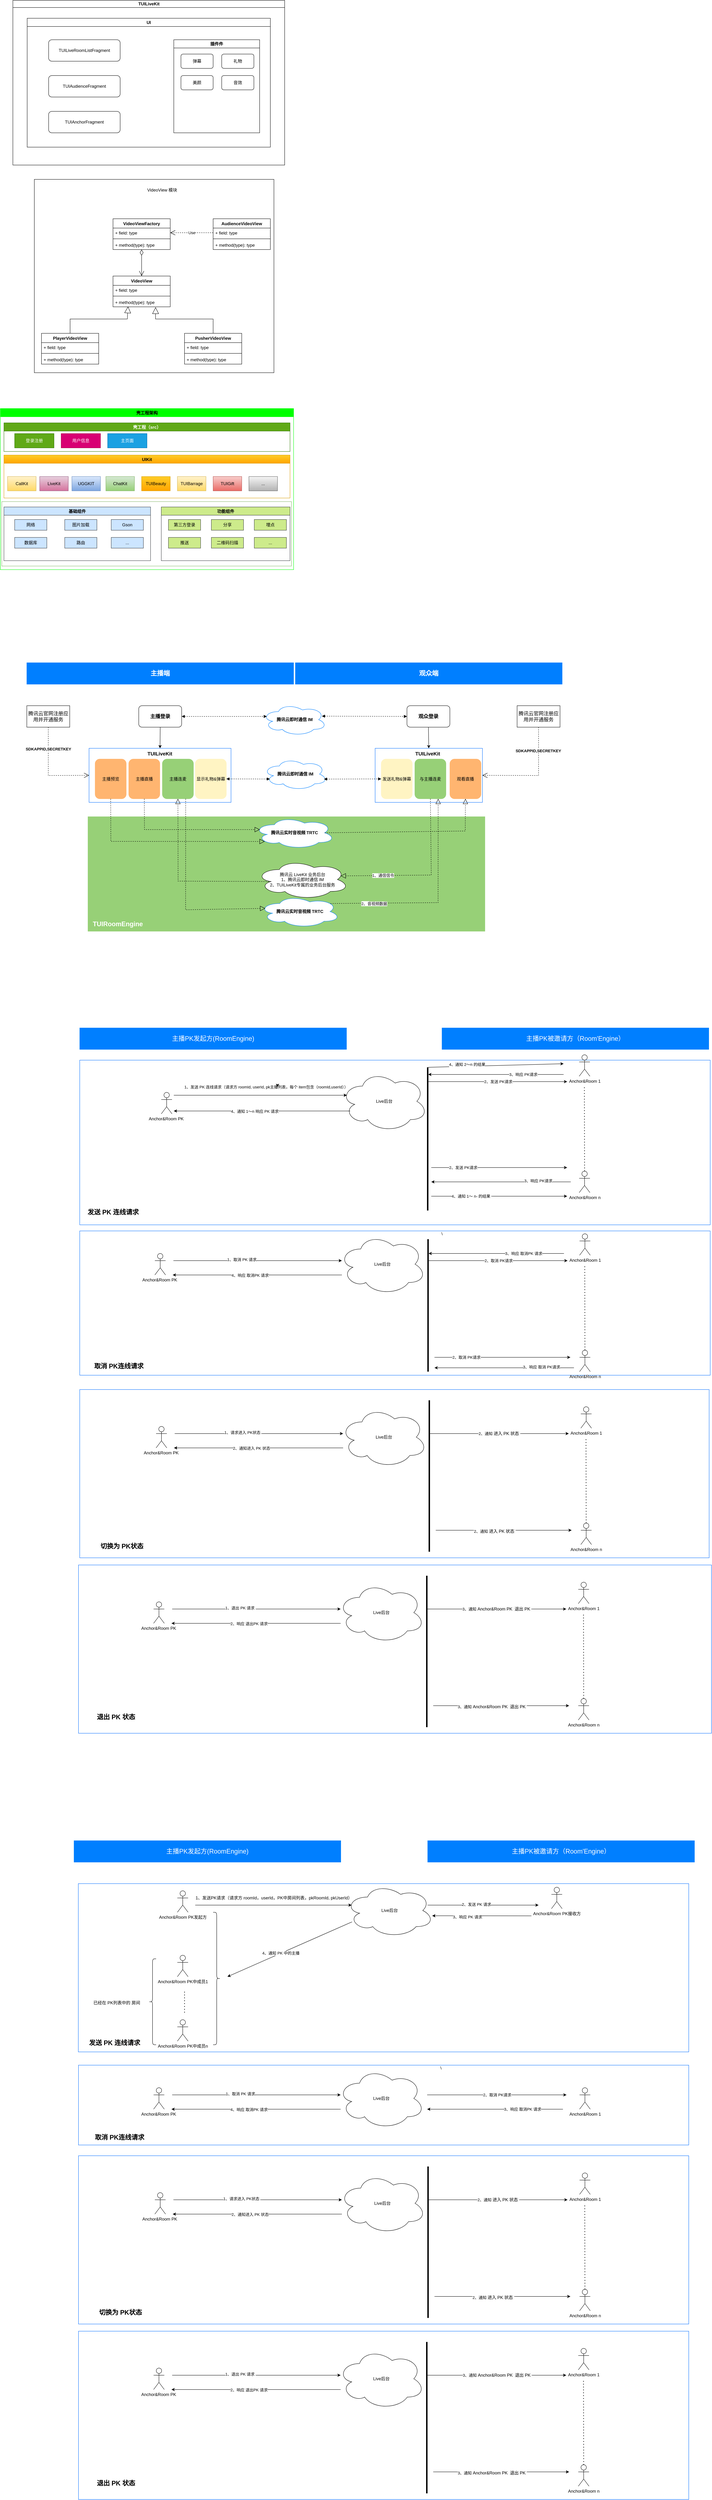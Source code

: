 <mxfile version="24.4.4" type="github">
  <diagram id="prtHgNgQTEPvFCAcTncT" name="Page-1">
    <mxGraphModel dx="4823" dy="2113" grid="1" gridSize="10" guides="1" tooltips="1" connect="1" arrows="1" fold="1" page="1" pageScale="1" pageWidth="827" pageHeight="1169" math="0" shadow="0">
      <root>
        <mxCell id="0" />
        <mxCell id="1" parent="0" />
        <mxCell id="mHG290BBdcEaQXyHD2Fr-53" value="" style="rounded=0;whiteSpace=wrap;html=1;strokeColor=#006CFF;" vertex="1" parent="1">
          <mxGeometry x="223" y="5330" width="1707" height="470" as="geometry" />
        </mxCell>
        <mxCell id="mHG290BBdcEaQXyHD2Fr-21" value="" style="rounded=0;whiteSpace=wrap;html=1;strokeColor=#006CFF;" vertex="1" parent="1">
          <mxGeometry x="227" y="3950" width="1760" height="470" as="geometry" />
        </mxCell>
        <mxCell id="mHG290BBdcEaQXyHD2Fr-4" value="" style="rounded=0;whiteSpace=wrap;html=1;strokeColor=#006CFF;" vertex="1" parent="1">
          <mxGeometry x="227" y="3507" width="1763" height="403" as="geometry" />
        </mxCell>
        <mxCell id="mHG290BBdcEaQXyHD2Fr-1" value="" style="rounded=0;whiteSpace=wrap;html=1;strokeColor=#006CFF;" vertex="1" parent="1">
          <mxGeometry x="227" y="3030" width="1763" height="460" as="geometry" />
        </mxCell>
        <mxCell id="U0rbw6reVC3A500WmU9E-67" value="" style="rounded=0;whiteSpace=wrap;html=1;fillColor=#97D077;strokeColor=#97D077;" parent="1" vertex="1">
          <mxGeometry x="250" y="2350" width="1110" height="320" as="geometry" />
        </mxCell>
        <mxCell id="qKdqZK4pxTI20FY4RLXW-25" value="" style="rounded=0;whiteSpace=wrap;html=1;fillColor=#FFFFFF;strokeColor=#82b366;" parent="1" vertex="1">
          <mxGeometry x="9" y="1470" width="810" height="180" as="geometry" />
        </mxCell>
        <mxCell id="Bm5xuSs-34fYkXy3SaaI-27" value="" style="rounded=0;whiteSpace=wrap;html=1;movable=0;resizable=0;rotatable=0;deletable=0;editable=0;locked=1;connectable=0;" parent="1" vertex="1">
          <mxGeometry x="100" y="570" width="670" height="540" as="geometry" />
        </mxCell>
        <mxCell id="dNxyNK7c78bLwvsdeMH5-11" value="TUILiveKit" style="swimlane;html=1;startSize=20;horizontal=1;containerType=tree;glass=0;" parent="1" vertex="1">
          <mxGeometry x="40" y="70" width="760" height="460" as="geometry" />
        </mxCell>
        <mxCell id="YKUUuAs3QgxlzlbzOPTa-2" value="UI" style="swimlane;whiteSpace=wrap;html=1;" parent="dNxyNK7c78bLwvsdeMH5-11" vertex="1">
          <mxGeometry x="40" y="50" width="680" height="360" as="geometry" />
        </mxCell>
        <mxCell id="YKUUuAs3QgxlzlbzOPTa-11" value="TUILiveRoomListFragment" style="rounded=1;whiteSpace=wrap;html=1;" parent="YKUUuAs3QgxlzlbzOPTa-2" vertex="1">
          <mxGeometry x="60" y="60" width="200" height="60" as="geometry" />
        </mxCell>
        <mxCell id="YKUUuAs3QgxlzlbzOPTa-12" value="TUIAudienceFragment" style="rounded=1;whiteSpace=wrap;html=1;" parent="YKUUuAs3QgxlzlbzOPTa-2" vertex="1">
          <mxGeometry x="60" y="160" width="200" height="60" as="geometry" />
        </mxCell>
        <mxCell id="YKUUuAs3QgxlzlbzOPTa-17" value="TUIAnchorFragment" style="rounded=1;whiteSpace=wrap;html=1;" parent="YKUUuAs3QgxlzlbzOPTa-2" vertex="1">
          <mxGeometry x="60" y="260" width="200" height="60" as="geometry" />
        </mxCell>
        <mxCell id="YKUUuAs3QgxlzlbzOPTa-18" value="插件件" style="swimlane;whiteSpace=wrap;html=1;" parent="YKUUuAs3QgxlzlbzOPTa-2" vertex="1">
          <mxGeometry x="410" y="60" width="240" height="260" as="geometry" />
        </mxCell>
        <mxCell id="YKUUuAs3QgxlzlbzOPTa-19" value="弹幕" style="rounded=1;whiteSpace=wrap;html=1;" parent="YKUUuAs3QgxlzlbzOPTa-18" vertex="1">
          <mxGeometry x="20" y="40" width="90" height="40" as="geometry" />
        </mxCell>
        <mxCell id="YKUUuAs3QgxlzlbzOPTa-20" value="礼物" style="rounded=1;whiteSpace=wrap;html=1;" parent="YKUUuAs3QgxlzlbzOPTa-18" vertex="1">
          <mxGeometry x="134" y="40" width="90" height="40" as="geometry" />
        </mxCell>
        <mxCell id="YKUUuAs3QgxlzlbzOPTa-21" value="美颜" style="rounded=1;whiteSpace=wrap;html=1;" parent="YKUUuAs3QgxlzlbzOPTa-18" vertex="1">
          <mxGeometry x="20" y="100" width="90" height="40" as="geometry" />
        </mxCell>
        <mxCell id="YKUUuAs3QgxlzlbzOPTa-22" value="音效" style="rounded=1;whiteSpace=wrap;html=1;" parent="YKUUuAs3QgxlzlbzOPTa-18" vertex="1">
          <mxGeometry x="134" y="100" width="90" height="40" as="geometry" />
        </mxCell>
        <mxCell id="Bm5xuSs-34fYkXy3SaaI-1" value="VideoView" style="swimlane;fontStyle=1;align=center;verticalAlign=top;childLayout=stackLayout;horizontal=1;startSize=26;horizontalStack=0;resizeParent=1;resizeParentMax=0;resizeLast=0;collapsible=1;marginBottom=0;whiteSpace=wrap;html=1;" parent="1" vertex="1">
          <mxGeometry x="320" y="840" width="160" height="86" as="geometry" />
        </mxCell>
        <mxCell id="Bm5xuSs-34fYkXy3SaaI-2" value="+ field: type" style="text;strokeColor=none;fillColor=none;align=left;verticalAlign=top;spacingLeft=4;spacingRight=4;overflow=hidden;rotatable=0;points=[[0,0.5],[1,0.5]];portConstraint=eastwest;whiteSpace=wrap;html=1;" parent="Bm5xuSs-34fYkXy3SaaI-1" vertex="1">
          <mxGeometry y="26" width="160" height="26" as="geometry" />
        </mxCell>
        <mxCell id="Bm5xuSs-34fYkXy3SaaI-3" value="" style="line;strokeWidth=1;fillColor=none;align=left;verticalAlign=middle;spacingTop=-1;spacingLeft=3;spacingRight=3;rotatable=0;labelPosition=right;points=[];portConstraint=eastwest;strokeColor=inherit;" parent="Bm5xuSs-34fYkXy3SaaI-1" vertex="1">
          <mxGeometry y="52" width="160" height="8" as="geometry" />
        </mxCell>
        <mxCell id="Bm5xuSs-34fYkXy3SaaI-4" value="+ method(type): type" style="text;strokeColor=none;fillColor=none;align=left;verticalAlign=top;spacingLeft=4;spacingRight=4;overflow=hidden;rotatable=0;points=[[0,0.5],[1,0.5]];portConstraint=eastwest;whiteSpace=wrap;html=1;" parent="Bm5xuSs-34fYkXy3SaaI-1" vertex="1">
          <mxGeometry y="60" width="160" height="26" as="geometry" />
        </mxCell>
        <mxCell id="Bm5xuSs-34fYkXy3SaaI-5" value="PusherVideoView" style="swimlane;fontStyle=1;align=center;verticalAlign=top;childLayout=stackLayout;horizontal=1;startSize=26;horizontalStack=0;resizeParent=1;resizeParentMax=0;resizeLast=0;collapsible=1;marginBottom=0;whiteSpace=wrap;html=1;" parent="1" vertex="1">
          <mxGeometry x="520" y="1000" width="160" height="86" as="geometry" />
        </mxCell>
        <mxCell id="Bm5xuSs-34fYkXy3SaaI-6" value="+ field: type" style="text;strokeColor=none;fillColor=none;align=left;verticalAlign=top;spacingLeft=4;spacingRight=4;overflow=hidden;rotatable=0;points=[[0,0.5],[1,0.5]];portConstraint=eastwest;whiteSpace=wrap;html=1;" parent="Bm5xuSs-34fYkXy3SaaI-5" vertex="1">
          <mxGeometry y="26" width="160" height="26" as="geometry" />
        </mxCell>
        <mxCell id="Bm5xuSs-34fYkXy3SaaI-7" value="" style="line;strokeWidth=1;fillColor=none;align=left;verticalAlign=middle;spacingTop=-1;spacingLeft=3;spacingRight=3;rotatable=0;labelPosition=right;points=[];portConstraint=eastwest;strokeColor=inherit;" parent="Bm5xuSs-34fYkXy3SaaI-5" vertex="1">
          <mxGeometry y="52" width="160" height="8" as="geometry" />
        </mxCell>
        <mxCell id="Bm5xuSs-34fYkXy3SaaI-8" value="+ method(type): type" style="text;strokeColor=none;fillColor=none;align=left;verticalAlign=top;spacingLeft=4;spacingRight=4;overflow=hidden;rotatable=0;points=[[0,0.5],[1,0.5]];portConstraint=eastwest;whiteSpace=wrap;html=1;" parent="Bm5xuSs-34fYkXy3SaaI-5" vertex="1">
          <mxGeometry y="60" width="160" height="26" as="geometry" />
        </mxCell>
        <mxCell id="Bm5xuSs-34fYkXy3SaaI-9" value="PlayerVideoView" style="swimlane;fontStyle=1;align=center;verticalAlign=top;childLayout=stackLayout;horizontal=1;startSize=26;horizontalStack=0;resizeParent=1;resizeParentMax=0;resizeLast=0;collapsible=1;marginBottom=0;whiteSpace=wrap;html=1;" parent="1" vertex="1">
          <mxGeometry x="120" y="1000" width="160" height="86" as="geometry" />
        </mxCell>
        <mxCell id="Bm5xuSs-34fYkXy3SaaI-10" value="+ field: type" style="text;strokeColor=none;fillColor=none;align=left;verticalAlign=top;spacingLeft=4;spacingRight=4;overflow=hidden;rotatable=0;points=[[0,0.5],[1,0.5]];portConstraint=eastwest;whiteSpace=wrap;html=1;" parent="Bm5xuSs-34fYkXy3SaaI-9" vertex="1">
          <mxGeometry y="26" width="160" height="26" as="geometry" />
        </mxCell>
        <mxCell id="Bm5xuSs-34fYkXy3SaaI-11" value="" style="line;strokeWidth=1;fillColor=none;align=left;verticalAlign=middle;spacingTop=-1;spacingLeft=3;spacingRight=3;rotatable=0;labelPosition=right;points=[];portConstraint=eastwest;strokeColor=inherit;" parent="Bm5xuSs-34fYkXy3SaaI-9" vertex="1">
          <mxGeometry y="52" width="160" height="8" as="geometry" />
        </mxCell>
        <mxCell id="Bm5xuSs-34fYkXy3SaaI-12" value="+ method(type): type" style="text;strokeColor=none;fillColor=none;align=left;verticalAlign=top;spacingLeft=4;spacingRight=4;overflow=hidden;rotatable=0;points=[[0,0.5],[1,0.5]];portConstraint=eastwest;whiteSpace=wrap;html=1;" parent="Bm5xuSs-34fYkXy3SaaI-9" vertex="1">
          <mxGeometry y="60" width="160" height="26" as="geometry" />
        </mxCell>
        <mxCell id="Bm5xuSs-34fYkXy3SaaI-13" value="AudienceVideoView" style="swimlane;fontStyle=1;align=center;verticalAlign=top;childLayout=stackLayout;horizontal=1;startSize=26;horizontalStack=0;resizeParent=1;resizeParentMax=0;resizeLast=0;collapsible=1;marginBottom=0;whiteSpace=wrap;html=1;" parent="1" vertex="1">
          <mxGeometry x="600" y="680" width="160" height="86" as="geometry" />
        </mxCell>
        <mxCell id="Bm5xuSs-34fYkXy3SaaI-14" value="+ field: type" style="text;strokeColor=none;fillColor=none;align=left;verticalAlign=top;spacingLeft=4;spacingRight=4;overflow=hidden;rotatable=0;points=[[0,0.5],[1,0.5]];portConstraint=eastwest;whiteSpace=wrap;html=1;" parent="Bm5xuSs-34fYkXy3SaaI-13" vertex="1">
          <mxGeometry y="26" width="160" height="26" as="geometry" />
        </mxCell>
        <mxCell id="Bm5xuSs-34fYkXy3SaaI-15" value="" style="line;strokeWidth=1;fillColor=none;align=left;verticalAlign=middle;spacingTop=-1;spacingLeft=3;spacingRight=3;rotatable=0;labelPosition=right;points=[];portConstraint=eastwest;strokeColor=inherit;" parent="Bm5xuSs-34fYkXy3SaaI-13" vertex="1">
          <mxGeometry y="52" width="160" height="8" as="geometry" />
        </mxCell>
        <mxCell id="Bm5xuSs-34fYkXy3SaaI-16" value="+ method(type): type" style="text;strokeColor=none;fillColor=none;align=left;verticalAlign=top;spacingLeft=4;spacingRight=4;overflow=hidden;rotatable=0;points=[[0,0.5],[1,0.5]];portConstraint=eastwest;whiteSpace=wrap;html=1;" parent="Bm5xuSs-34fYkXy3SaaI-13" vertex="1">
          <mxGeometry y="60" width="160" height="26" as="geometry" />
        </mxCell>
        <mxCell id="Bm5xuSs-34fYkXy3SaaI-17" value="VideoViewFactory" style="swimlane;fontStyle=1;align=center;verticalAlign=top;childLayout=stackLayout;horizontal=1;startSize=26;horizontalStack=0;resizeParent=1;resizeParentMax=0;resizeLast=0;collapsible=1;marginBottom=0;whiteSpace=wrap;html=1;" parent="1" vertex="1">
          <mxGeometry x="320" y="680" width="160" height="86" as="geometry" />
        </mxCell>
        <mxCell id="Bm5xuSs-34fYkXy3SaaI-18" value="+ field: type" style="text;strokeColor=none;fillColor=none;align=left;verticalAlign=top;spacingLeft=4;spacingRight=4;overflow=hidden;rotatable=0;points=[[0,0.5],[1,0.5]];portConstraint=eastwest;whiteSpace=wrap;html=1;" parent="Bm5xuSs-34fYkXy3SaaI-17" vertex="1">
          <mxGeometry y="26" width="160" height="26" as="geometry" />
        </mxCell>
        <mxCell id="Bm5xuSs-34fYkXy3SaaI-19" value="" style="line;strokeWidth=1;fillColor=none;align=left;verticalAlign=middle;spacingTop=-1;spacingLeft=3;spacingRight=3;rotatable=0;labelPosition=right;points=[];portConstraint=eastwest;strokeColor=inherit;" parent="Bm5xuSs-34fYkXy3SaaI-17" vertex="1">
          <mxGeometry y="52" width="160" height="8" as="geometry" />
        </mxCell>
        <mxCell id="Bm5xuSs-34fYkXy3SaaI-20" value="+ method(type): type" style="text;strokeColor=none;fillColor=none;align=left;verticalAlign=top;spacingLeft=4;spacingRight=4;overflow=hidden;rotatable=0;points=[[0,0.5],[1,0.5]];portConstraint=eastwest;whiteSpace=wrap;html=1;" parent="Bm5xuSs-34fYkXy3SaaI-17" vertex="1">
          <mxGeometry y="60" width="160" height="26" as="geometry" />
        </mxCell>
        <mxCell id="Bm5xuSs-34fYkXy3SaaI-22" value="" style="endArrow=block;endSize=16;endFill=0;html=1;rounded=0;exitX=0.5;exitY=0;exitDx=0;exitDy=0;entryX=0.263;entryY=0.962;entryDx=0;entryDy=0;entryPerimeter=0;" parent="1" source="Bm5xuSs-34fYkXy3SaaI-9" target="Bm5xuSs-34fYkXy3SaaI-4" edge="1">
          <mxGeometry width="160" relative="1" as="geometry">
            <mxPoint x="330" y="790" as="sourcePoint" />
            <mxPoint x="490" y="790" as="targetPoint" />
            <Array as="points">
              <mxPoint x="200" y="960" />
              <mxPoint x="360" y="960" />
            </Array>
          </mxGeometry>
        </mxCell>
        <mxCell id="Bm5xuSs-34fYkXy3SaaI-24" value="" style="endArrow=block;endSize=16;endFill=0;html=1;rounded=0;exitX=0.5;exitY=0;exitDx=0;exitDy=0;entryX=0.744;entryY=1.038;entryDx=0;entryDy=0;entryPerimeter=0;" parent="1" source="Bm5xuSs-34fYkXy3SaaI-5" target="Bm5xuSs-34fYkXy3SaaI-4" edge="1">
          <mxGeometry width="160" relative="1" as="geometry">
            <mxPoint x="330" y="790" as="sourcePoint" />
            <mxPoint x="490" y="790" as="targetPoint" />
            <Array as="points">
              <mxPoint x="600" y="960" />
              <mxPoint x="439" y="960" />
            </Array>
          </mxGeometry>
        </mxCell>
        <mxCell id="Bm5xuSs-34fYkXy3SaaI-25" value="" style="endArrow=open;html=1;endSize=12;startArrow=diamondThin;startSize=14;startFill=0;edgeStyle=orthogonalEdgeStyle;align=left;verticalAlign=bottom;rounded=0;" parent="1" edge="1">
          <mxGeometry x="-1" y="3" relative="1" as="geometry">
            <mxPoint x="400" y="766" as="sourcePoint" />
            <mxPoint x="400" y="840" as="targetPoint" />
            <Array as="points">
              <mxPoint x="400" y="809" />
            </Array>
          </mxGeometry>
        </mxCell>
        <mxCell id="Bm5xuSs-34fYkXy3SaaI-26" value="Use" style="endArrow=open;endSize=12;dashed=1;html=1;rounded=0;exitX=0;exitY=0.5;exitDx=0;exitDy=0;entryX=1;entryY=0.5;entryDx=0;entryDy=0;" parent="1" source="Bm5xuSs-34fYkXy3SaaI-14" target="Bm5xuSs-34fYkXy3SaaI-18" edge="1">
          <mxGeometry width="160" relative="1" as="geometry">
            <mxPoint x="480" y="790" as="sourcePoint" />
            <mxPoint x="640" y="790" as="targetPoint" />
          </mxGeometry>
        </mxCell>
        <mxCell id="Bm5xuSs-34fYkXy3SaaI-28" value="VideoView 模块" style="text;html=1;strokeColor=none;fillColor=none;align=center;verticalAlign=middle;whiteSpace=wrap;rounded=0;movable=0;resizable=0;rotatable=0;deletable=0;editable=0;locked=1;connectable=0;" parent="1" vertex="1">
          <mxGeometry x="395" y="585" width="125" height="30" as="geometry" />
        </mxCell>
        <mxCell id="qKdqZK4pxTI20FY4RLXW-4" value="基础组件" style="swimlane;fillColor=#cce5ff;strokeColor=#36393d;" parent="1" vertex="1">
          <mxGeometry x="15" y="1485" width="410" height="150" as="geometry" />
        </mxCell>
        <mxCell id="qKdqZK4pxTI20FY4RLXW-5" value="功能组件" style="swimlane;fillColor=#cdeb8b;strokeColor=#36393d;" parent="1" vertex="1">
          <mxGeometry x="455" y="1485" width="360" height="150" as="geometry" />
        </mxCell>
        <mxCell id="qKdqZK4pxTI20FY4RLXW-7" value="壳工程架构" style="swimlane;fillColor=#00FF00;strokeColor=#00FF00;" parent="1" vertex="1">
          <mxGeometry x="5" y="1210" width="820" height="450" as="geometry" />
        </mxCell>
        <mxCell id="qKdqZK4pxTI20FY4RLXW-8" value="网络" style="rounded=0;whiteSpace=wrap;html=1;fillColor=#cce5ff;strokeColor=#36393d;" parent="qKdqZK4pxTI20FY4RLXW-7" vertex="1">
          <mxGeometry x="40" y="310" width="90" height="30" as="geometry" />
        </mxCell>
        <mxCell id="qKdqZK4pxTI20FY4RLXW-9" value="数据库" style="rounded=0;whiteSpace=wrap;html=1;fillColor=#cce5ff;strokeColor=#36393d;" parent="qKdqZK4pxTI20FY4RLXW-7" vertex="1">
          <mxGeometry x="40" y="360" width="90" height="30" as="geometry" />
        </mxCell>
        <mxCell id="qKdqZK4pxTI20FY4RLXW-10" value="图片加载" style="rounded=0;whiteSpace=wrap;html=1;fillColor=#cce5ff;strokeColor=#36393d;" parent="qKdqZK4pxTI20FY4RLXW-7" vertex="1">
          <mxGeometry x="180" y="310" width="90" height="30" as="geometry" />
        </mxCell>
        <mxCell id="qKdqZK4pxTI20FY4RLXW-11" value="路由" style="rounded=0;whiteSpace=wrap;html=1;fillColor=#cce5ff;strokeColor=#36393d;" parent="qKdqZK4pxTI20FY4RLXW-7" vertex="1">
          <mxGeometry x="180" y="360" width="90" height="30" as="geometry" />
        </mxCell>
        <mxCell id="qKdqZK4pxTI20FY4RLXW-12" value="Gson" style="rounded=0;whiteSpace=wrap;html=1;fillColor=#cce5ff;strokeColor=#36393d;" parent="qKdqZK4pxTI20FY4RLXW-7" vertex="1">
          <mxGeometry x="310" y="310" width="90" height="30" as="geometry" />
        </mxCell>
        <mxCell id="qKdqZK4pxTI20FY4RLXW-19" value="..." style="rounded=0;whiteSpace=wrap;html=1;fillColor=#cce5ff;strokeColor=#36393d;" parent="qKdqZK4pxTI20FY4RLXW-7" vertex="1">
          <mxGeometry x="310" y="360" width="90" height="30" as="geometry" />
        </mxCell>
        <mxCell id="qKdqZK4pxTI20FY4RLXW-20" value="第三方登录" style="rounded=0;whiteSpace=wrap;html=1;fillColor=#cdeb8b;strokeColor=#36393d;" parent="qKdqZK4pxTI20FY4RLXW-7" vertex="1">
          <mxGeometry x="470" y="310" width="90" height="30" as="geometry" />
        </mxCell>
        <mxCell id="qKdqZK4pxTI20FY4RLXW-21" value="分享" style="rounded=0;whiteSpace=wrap;html=1;fillColor=#cdeb8b;strokeColor=#36393d;" parent="qKdqZK4pxTI20FY4RLXW-7" vertex="1">
          <mxGeometry x="590" y="310" width="90" height="30" as="geometry" />
        </mxCell>
        <mxCell id="qKdqZK4pxTI20FY4RLXW-22" value="埋点" style="rounded=0;whiteSpace=wrap;html=1;fillColor=#cdeb8b;strokeColor=#36393d;" parent="qKdqZK4pxTI20FY4RLXW-7" vertex="1">
          <mxGeometry x="710" y="310" width="90" height="30" as="geometry" />
        </mxCell>
        <mxCell id="qKdqZK4pxTI20FY4RLXW-24" value="推送" style="rounded=0;whiteSpace=wrap;html=1;fillColor=#cdeb8b;strokeColor=#36393d;" parent="qKdqZK4pxTI20FY4RLXW-7" vertex="1">
          <mxGeometry x="470" y="360" width="90" height="30" as="geometry" />
        </mxCell>
        <mxCell id="qKdqZK4pxTI20FY4RLXW-33" value="UIKit" style="swimlane;fillColor=#ffcd28;strokeColor=#d79b00;gradientColor=#ffa500;" parent="qKdqZK4pxTI20FY4RLXW-7" vertex="1">
          <mxGeometry x="10" y="130" width="800" height="120" as="geometry" />
        </mxCell>
        <mxCell id="qKdqZK4pxTI20FY4RLXW-29" value="LiveKit" style="rounded=0;whiteSpace=wrap;html=1;fillColor=#e6d0de;strokeColor=#996185;gradientColor=#d5739d;" parent="qKdqZK4pxTI20FY4RLXW-33" vertex="1">
          <mxGeometry x="100" y="60" width="80" height="40" as="geometry" />
        </mxCell>
        <mxCell id="qKdqZK4pxTI20FY4RLXW-28" value="CallKit" style="rounded=0;whiteSpace=wrap;html=1;fillColor=#fff2cc;strokeColor=#d6b656;gradientColor=#ffd966;" parent="qKdqZK4pxTI20FY4RLXW-33" vertex="1">
          <mxGeometry x="10" y="60" width="80" height="40" as="geometry" />
        </mxCell>
        <mxCell id="qKdqZK4pxTI20FY4RLXW-31" value="UGGKIT" style="rounded=0;whiteSpace=wrap;html=1;fillColor=#dae8fc;strokeColor=#6c8ebf;gradientColor=#7ea6e0;" parent="qKdqZK4pxTI20FY4RLXW-33" vertex="1">
          <mxGeometry x="190" y="60" width="80" height="40" as="geometry" />
        </mxCell>
        <mxCell id="sze4PZu37mG5Or_dmL7Z-6" value="ChatKit" style="rounded=0;whiteSpace=wrap;html=1;fillColor=#d5e8d4;strokeColor=#82b366;gradientColor=#97d077;" parent="qKdqZK4pxTI20FY4RLXW-33" vertex="1">
          <mxGeometry x="285" y="60" width="80" height="40" as="geometry" />
        </mxCell>
        <mxCell id="sze4PZu37mG5Or_dmL7Z-7" value="TUIBeauty" style="rounded=0;whiteSpace=wrap;html=1;fillColor=#ffcd28;strokeColor=#d79b00;gradientColor=#ffa500;" parent="qKdqZK4pxTI20FY4RLXW-33" vertex="1">
          <mxGeometry x="385" y="60" width="80" height="40" as="geometry" />
        </mxCell>
        <mxCell id="sze4PZu37mG5Or_dmL7Z-8" value="TUIBarrage" style="rounded=0;whiteSpace=wrap;html=1;fillColor=#fff2cc;strokeColor=#d6b656;gradientColor=#ffd966;" parent="qKdqZK4pxTI20FY4RLXW-33" vertex="1">
          <mxGeometry x="485" y="60" width="80" height="40" as="geometry" />
        </mxCell>
        <mxCell id="sze4PZu37mG5Or_dmL7Z-9" value="TUIGift" style="rounded=0;whiteSpace=wrap;html=1;fillColor=#f8cecc;strokeColor=#b85450;gradientColor=#ea6b66;" parent="qKdqZK4pxTI20FY4RLXW-33" vertex="1">
          <mxGeometry x="585" y="60" width="80" height="40" as="geometry" />
        </mxCell>
        <mxCell id="sze4PZu37mG5Or_dmL7Z-19" value="..." style="rounded=0;whiteSpace=wrap;html=1;fillColor=#f5f5f5;strokeColor=#666666;gradientColor=#b3b3b3;" parent="qKdqZK4pxTI20FY4RLXW-33" vertex="1">
          <mxGeometry x="685" y="60" width="80" height="40" as="geometry" />
        </mxCell>
        <mxCell id="qKdqZK4pxTI20FY4RLXW-36" value="壳工程（src）" style="swimlane;fillColor=#60a917;strokeColor=#2D7600;fontColor=#ffffff;" parent="1" vertex="1">
          <mxGeometry x="15" y="1250" width="800" height="80" as="geometry" />
        </mxCell>
        <mxCell id="qKdqZK4pxTI20FY4RLXW-37" value="登录注册" style="rounded=0;whiteSpace=wrap;html=1;fillColor=#60a917;strokeColor=#2D7600;fontColor=#ffffff;" parent="qKdqZK4pxTI20FY4RLXW-36" vertex="1">
          <mxGeometry x="30" y="30" width="110" height="40" as="geometry" />
        </mxCell>
        <mxCell id="qKdqZK4pxTI20FY4RLXW-38" value="用户信息" style="rounded=0;whiteSpace=wrap;html=1;fillColor=#d80073;strokeColor=#A50040;fontColor=#ffffff;" parent="qKdqZK4pxTI20FY4RLXW-36" vertex="1">
          <mxGeometry x="160" y="30" width="110" height="40" as="geometry" />
        </mxCell>
        <mxCell id="qKdqZK4pxTI20FY4RLXW-39" value="主页面" style="rounded=0;whiteSpace=wrap;html=1;fillColor=#1ba1e2;strokeColor=#006EAF;fontColor=#ffffff;" parent="qKdqZK4pxTI20FY4RLXW-36" vertex="1">
          <mxGeometry x="290" y="30" width="110" height="40" as="geometry" />
        </mxCell>
        <mxCell id="sze4PZu37mG5Or_dmL7Z-2" value="二维码扫描" style="rounded=0;whiteSpace=wrap;html=1;fillColor=#cdeb8b;strokeColor=#36393d;" parent="1" vertex="1">
          <mxGeometry x="595" y="1570" width="90" height="30" as="geometry" />
        </mxCell>
        <mxCell id="sze4PZu37mG5Or_dmL7Z-21" value="..." style="rounded=0;whiteSpace=wrap;html=1;fillColor=#cdeb8b;strokeColor=#36393d;" parent="1" vertex="1">
          <mxGeometry x="715" y="1570" width="90" height="30" as="geometry" />
        </mxCell>
        <mxCell id="U0rbw6reVC3A500WmU9E-5" value="&lt;font color=&quot;#ffffff&quot; style=&quot;font-size: 18px;&quot;&gt;&lt;b&gt;主播端&lt;/b&gt;&lt;/font&gt;" style="rounded=0;whiteSpace=wrap;html=1;strokeColor=#007FFF;fillColor=#007FFF;" parent="1" vertex="1">
          <mxGeometry x="79" y="1920" width="746" height="60" as="geometry" />
        </mxCell>
        <mxCell id="U0rbw6reVC3A500WmU9E-6" value="&lt;font style=&quot;font-size: 18px;&quot; color=&quot;#ffffff&quot;&gt;&lt;b&gt;观众端&lt;/b&gt;&lt;/font&gt;" style="rounded=0;whiteSpace=wrap;html=1;strokeColor=#007FFF;fillColor=#007FFF;" parent="1" vertex="1">
          <mxGeometry x="830" y="1920" width="746" height="60" as="geometry" />
        </mxCell>
        <mxCell id="U0rbw6reVC3A500WmU9E-7" value="&lt;font style=&quot;font-size: 14px;&quot;&gt;&lt;b&gt;主播登录&lt;/b&gt;&lt;/font&gt;" style="rounded=1;whiteSpace=wrap;html=1;" parent="1" vertex="1">
          <mxGeometry x="392" y="2040" width="120" height="60" as="geometry" />
        </mxCell>
        <mxCell id="U0rbw6reVC3A500WmU9E-9" value="" style="endArrow=classic;html=1;rounded=0;exitX=0.5;exitY=1;exitDx=0;exitDy=0;entryX=0.5;entryY=0;entryDx=0;entryDy=0;" parent="1" source="U0rbw6reVC3A500WmU9E-7" target="U0rbw6reVC3A500WmU9E-10" edge="1">
          <mxGeometry width="50" height="50" relative="1" as="geometry">
            <mxPoint x="830" y="2170" as="sourcePoint" />
            <mxPoint x="452" y="2160" as="targetPoint" />
          </mxGeometry>
        </mxCell>
        <mxCell id="U0rbw6reVC3A500WmU9E-10" value="" style="rounded=0;whiteSpace=wrap;html=1;strokeColor=#006CFF;" parent="1" vertex="1">
          <mxGeometry x="253" y="2159" width="397" height="151" as="geometry" />
        </mxCell>
        <mxCell id="U0rbw6reVC3A500WmU9E-14" value="&lt;font style=&quot;font-size: 14px;&quot;&gt;&lt;b&gt;TUILiveKit&lt;/b&gt;&lt;/font&gt;" style="text;html=1;align=center;verticalAlign=middle;whiteSpace=wrap;rounded=0;" parent="1" vertex="1">
          <mxGeometry x="420.5" y="2159" width="60" height="30" as="geometry" />
        </mxCell>
        <mxCell id="U0rbw6reVC3A500WmU9E-17" value="主播预览" style="rounded=1;whiteSpace=wrap;html=1;fillColor=#FFB570;strokeColor=#FFB570;" parent="1" vertex="1">
          <mxGeometry x="270" y="2189" width="87" height="111" as="geometry" />
        </mxCell>
        <mxCell id="U0rbw6reVC3A500WmU9E-18" value="主播直播" style="rounded=1;whiteSpace=wrap;html=1;strokeColor=#FFB570;fillColor=#FFB570;" parent="1" vertex="1">
          <mxGeometry x="364" y="2189" width="87" height="111" as="geometry" />
        </mxCell>
        <mxCell id="U0rbw6reVC3A500WmU9E-19" value="主播连麦" style="rounded=1;whiteSpace=wrap;html=1;fillColor=#97D077;strokeColor=#97D077;" parent="1" vertex="1">
          <mxGeometry x="458" y="2189" width="87" height="111" as="geometry" />
        </mxCell>
        <mxCell id="U0rbw6reVC3A500WmU9E-22" value="&lt;font style=&quot;font-size: 14px;&quot;&gt;&lt;b&gt;观众登录&lt;/b&gt;&lt;/font&gt;" style="rounded=1;whiteSpace=wrap;html=1;" parent="1" vertex="1">
          <mxGeometry x="1142" y="2040" width="120" height="60" as="geometry" />
        </mxCell>
        <mxCell id="U0rbw6reVC3A500WmU9E-23" value="" style="endArrow=classic;html=1;rounded=0;exitX=0.5;exitY=1;exitDx=0;exitDy=0;entryX=0.5;entryY=0;entryDx=0;entryDy=0;" parent="1" source="U0rbw6reVC3A500WmU9E-22" target="U0rbw6reVC3A500WmU9E-24" edge="1">
          <mxGeometry width="50" height="50" relative="1" as="geometry">
            <mxPoint x="1580" y="2170" as="sourcePoint" />
            <mxPoint x="1202" y="2160" as="targetPoint" />
          </mxGeometry>
        </mxCell>
        <mxCell id="U0rbw6reVC3A500WmU9E-24" value="" style="rounded=0;whiteSpace=wrap;html=1;strokeColor=#006CFF;" parent="1" vertex="1">
          <mxGeometry x="1053" y="2159" width="300" height="151" as="geometry" />
        </mxCell>
        <mxCell id="U0rbw6reVC3A500WmU9E-25" value="&lt;font style=&quot;font-size: 14px;&quot;&gt;&lt;b&gt;TUILiveKit&lt;/b&gt;&lt;/font&gt;" style="text;html=1;align=center;verticalAlign=middle;whiteSpace=wrap;rounded=0;" parent="1" vertex="1">
          <mxGeometry x="1170" y="2159" width="60" height="30" as="geometry" />
        </mxCell>
        <mxCell id="U0rbw6reVC3A500WmU9E-26" value="观看直播" style="rounded=1;whiteSpace=wrap;html=1;fillColor=#FFB570;strokeColor=#FFB570;" parent="1" vertex="1">
          <mxGeometry x="1262" y="2189" width="87" height="111" as="geometry" />
        </mxCell>
        <mxCell id="U0rbw6reVC3A500WmU9E-27" value="与主播连麦" style="rounded=1;whiteSpace=wrap;html=1;strokeColor=#97D077;fillColor=#97D077;" parent="1" vertex="1">
          <mxGeometry x="1164" y="2189" width="87" height="111" as="geometry" />
        </mxCell>
        <mxCell id="U0rbw6reVC3A500WmU9E-28" value="发送礼物&amp;amp;弹幕" style="rounded=1;whiteSpace=wrap;html=1;fillColor=#FFF4C3;strokeColor=#FFF4C3;" parent="1" vertex="1">
          <mxGeometry x="1070" y="2189" width="87" height="111" as="geometry" />
        </mxCell>
        <mxCell id="U0rbw6reVC3A500WmU9E-34" value="&lt;b&gt;腾讯云实时音视频 TRTC&lt;/b&gt;" style="ellipse;shape=cloud;whiteSpace=wrap;html=1;strokeColor=#007FFF;" parent="1" vertex="1">
          <mxGeometry x="715" y="2350" width="225" height="90" as="geometry" />
        </mxCell>
        <mxCell id="U0rbw6reVC3A500WmU9E-35" value="显示礼物&amp;amp;弹幕" style="rounded=1;whiteSpace=wrap;html=1;strokeColor=#FFF4C3;fillColor=#FFF4C3;" parent="1" vertex="1">
          <mxGeometry x="550" y="2189" width="87" height="111" as="geometry" />
        </mxCell>
        <mxCell id="U0rbw6reVC3A500WmU9E-36" value="" style="endArrow=block;dashed=1;endFill=0;endSize=12;html=1;rounded=0;entryX=0.5;entryY=1;entryDx=0;entryDy=0;exitX=0.875;exitY=0.5;exitDx=0;exitDy=0;exitPerimeter=0;" parent="1" source="U0rbw6reVC3A500WmU9E-34" target="U0rbw6reVC3A500WmU9E-26" edge="1">
          <mxGeometry width="160" relative="1" as="geometry">
            <mxPoint x="850" y="2310" as="sourcePoint" />
            <mxPoint x="1010" y="2310" as="targetPoint" />
            <Array as="points">
              <mxPoint x="1305" y="2390" />
            </Array>
          </mxGeometry>
        </mxCell>
        <mxCell id="U0rbw6reVC3A500WmU9E-37" value="" style="endArrow=block;dashed=1;endFill=0;endSize=12;html=1;rounded=0;exitX=0.5;exitY=1;exitDx=0;exitDy=0;entryX=0.07;entryY=0.4;entryDx=0;entryDy=0;entryPerimeter=0;" parent="1" source="U0rbw6reVC3A500WmU9E-18" target="U0rbw6reVC3A500WmU9E-34" edge="1">
          <mxGeometry width="160" relative="1" as="geometry">
            <mxPoint x="850" y="2310" as="sourcePoint" />
            <mxPoint x="1010" y="2310" as="targetPoint" />
            <Array as="points">
              <mxPoint x="408" y="2386" />
            </Array>
          </mxGeometry>
        </mxCell>
        <mxCell id="U0rbw6reVC3A500WmU9E-38" value="" style="endArrow=block;dashed=1;endFill=0;endSize=12;html=1;rounded=0;exitX=0.88;exitY=0.25;exitDx=0;exitDy=0;entryX=0.75;entryY=1;entryDx=0;entryDy=0;exitPerimeter=0;" parent="1" source="U0rbw6reVC3A500WmU9E-43" target="U0rbw6reVC3A500WmU9E-27" edge="1">
          <mxGeometry width="160" relative="1" as="geometry">
            <mxPoint x="850" y="2310" as="sourcePoint" />
            <mxPoint x="1010" y="2310" as="targetPoint" />
            <Array as="points">
              <mxPoint x="1229" y="2590" />
            </Array>
          </mxGeometry>
        </mxCell>
        <mxCell id="U0rbw6reVC3A500WmU9E-48" value="Text" style="edgeLabel;html=1;align=center;verticalAlign=middle;resizable=0;points=[];" parent="U0rbw6reVC3A500WmU9E-38" vertex="1" connectable="0">
          <mxGeometry x="-0.674" relative="1" as="geometry">
            <mxPoint x="1" as="offset" />
          </mxGeometry>
        </mxCell>
        <mxCell id="U0rbw6reVC3A500WmU9E-49" value="2、音视频数据" style="edgeLabel;html=1;align=center;verticalAlign=middle;resizable=0;points=[];" parent="U0rbw6reVC3A500WmU9E-38" vertex="1" connectable="0">
          <mxGeometry x="-0.592" y="-1" relative="1" as="geometry">
            <mxPoint x="1" as="offset" />
          </mxGeometry>
        </mxCell>
        <mxCell id="U0rbw6reVC3A500WmU9E-39" value="" style="endArrow=block;dashed=1;endFill=0;endSize=12;html=1;rounded=0;entryX=0.5;entryY=1;entryDx=0;entryDy=0;exitX=0.16;exitY=0.55;exitDx=0;exitDy=0;exitPerimeter=0;" parent="1" source="U0rbw6reVC3A500WmU9E-78" target="U0rbw6reVC3A500WmU9E-19" edge="1">
          <mxGeometry width="160" relative="1" as="geometry">
            <mxPoint x="655" y="2530" as="sourcePoint" />
            <mxPoint x="1010" y="2310" as="targetPoint" />
            <Array as="points">
              <mxPoint x="502" y="2530" />
            </Array>
          </mxGeometry>
        </mxCell>
        <mxCell id="U0rbw6reVC3A500WmU9E-40" value="" style="endArrow=block;dashed=1;endFill=0;endSize=12;html=1;rounded=0;exitX=0.5;exitY=1;exitDx=0;exitDy=0;entryX=0.91;entryY=0.409;entryDx=0;entryDy=0;entryPerimeter=0;" parent="1" source="U0rbw6reVC3A500WmU9E-27" target="U0rbw6reVC3A500WmU9E-78" edge="1">
          <mxGeometry width="160" relative="1" as="geometry">
            <mxPoint x="850" y="2310" as="sourcePoint" />
            <mxPoint x="970" y="2513" as="targetPoint" />
            <Array as="points">
              <mxPoint x="1210" y="2513" />
            </Array>
          </mxGeometry>
        </mxCell>
        <mxCell id="U0rbw6reVC3A500WmU9E-47" value="1、通信信令" style="edgeLabel;html=1;align=center;verticalAlign=middle;resizable=0;points=[];" parent="U0rbw6reVC3A500WmU9E-40" vertex="1" connectable="0">
          <mxGeometry x="0.493" y="-1" relative="1" as="geometry">
            <mxPoint as="offset" />
          </mxGeometry>
        </mxCell>
        <mxCell id="U0rbw6reVC3A500WmU9E-43" value="&lt;b&gt;腾讯云实时音视频 TRTC&lt;/b&gt;" style="ellipse;shape=cloud;whiteSpace=wrap;html=1;strokeColor=#007FFF;" parent="1" vertex="1">
          <mxGeometry x="730" y="2570" width="225" height="90" as="geometry" />
        </mxCell>
        <mxCell id="U0rbw6reVC3A500WmU9E-44" value="" style="endArrow=block;dashed=1;endFill=0;endSize=12;html=1;rounded=0;exitX=0.75;exitY=1;exitDx=0;exitDy=0;entryX=0.07;entryY=0.4;entryDx=0;entryDy=0;entryPerimeter=0;" parent="1" source="U0rbw6reVC3A500WmU9E-19" target="U0rbw6reVC3A500WmU9E-43" edge="1">
          <mxGeometry width="160" relative="1" as="geometry">
            <mxPoint x="780" y="2390" as="sourcePoint" />
            <mxPoint x="560" y="2570" as="targetPoint" />
            <Array as="points">
              <mxPoint x="523" y="2610" />
            </Array>
          </mxGeometry>
        </mxCell>
        <mxCell id="U0rbw6reVC3A500WmU9E-50" value="&lt;b&gt;腾讯云即时通信 IM&lt;/b&gt;" style="ellipse;shape=cloud;whiteSpace=wrap;html=1;strokeColor=#007FFF;" parent="1" vertex="1">
          <mxGeometry x="740" y="2186" width="180" height="90" as="geometry" />
        </mxCell>
        <mxCell id="U0rbw6reVC3A500WmU9E-53" value="" style="endArrow=block;startArrow=block;endFill=1;startFill=1;html=1;rounded=0;exitX=1;exitY=0.5;exitDx=0;exitDy=0;entryX=0.104;entryY=0.653;entryDx=0;entryDy=0;entryPerimeter=0;dashed=1;" parent="1" source="U0rbw6reVC3A500WmU9E-35" target="U0rbw6reVC3A500WmU9E-50" edge="1">
          <mxGeometry width="160" relative="1" as="geometry">
            <mxPoint x="770" y="2310" as="sourcePoint" />
            <mxPoint x="930" y="2310" as="targetPoint" />
          </mxGeometry>
        </mxCell>
        <mxCell id="U0rbw6reVC3A500WmU9E-56" value="" style="endArrow=block;startArrow=block;endFill=1;startFill=1;html=1;rounded=0;entryX=0;entryY=0.5;entryDx=0;entryDy=0;dashed=1;" parent="1" target="U0rbw6reVC3A500WmU9E-28" edge="1">
          <mxGeometry width="160" relative="1" as="geometry">
            <mxPoint x="910" y="2245" as="sourcePoint" />
            <mxPoint x="769" y="2255" as="targetPoint" />
          </mxGeometry>
        </mxCell>
        <mxCell id="U0rbw6reVC3A500WmU9E-57" value="&lt;font style=&quot;font-size: 14px;&quot;&gt;腾讯云官网注册应用并开通服务&lt;/font&gt;" style="rounded=0;whiteSpace=wrap;html=1;" parent="1" vertex="1">
          <mxGeometry x="79" y="2040" width="120" height="60" as="geometry" />
        </mxCell>
        <mxCell id="U0rbw6reVC3A500WmU9E-58" value="&lt;font style=&quot;font-size: 14px;&quot;&gt;腾讯云官网注册应用并开通服务&lt;/font&gt;" style="rounded=0;whiteSpace=wrap;html=1;" parent="1" vertex="1">
          <mxGeometry x="1450" y="2040" width="120" height="60" as="geometry" />
        </mxCell>
        <mxCell id="U0rbw6reVC3A500WmU9E-60" value="" style="endArrow=open;endSize=12;dashed=1;html=1;rounded=0;exitX=0.5;exitY=1;exitDx=0;exitDy=0;entryX=0;entryY=0.5;entryDx=0;entryDy=0;" parent="1" source="U0rbw6reVC3A500WmU9E-57" target="U0rbw6reVC3A500WmU9E-10" edge="1">
          <mxGeometry x="-0.002" width="160" relative="1" as="geometry">
            <mxPoint x="780" y="2350" as="sourcePoint" />
            <mxPoint x="940" y="2350" as="targetPoint" />
            <Array as="points">
              <mxPoint x="139" y="2235" />
            </Array>
            <mxPoint as="offset" />
          </mxGeometry>
        </mxCell>
        <mxCell id="U0rbw6reVC3A500WmU9E-63" value="&lt;b&gt;SDKAPPID,SECRETKEY&lt;/b&gt;" style="edgeLabel;html=1;align=center;verticalAlign=middle;resizable=0;points=[];" parent="U0rbw6reVC3A500WmU9E-60" vertex="1" connectable="0">
          <mxGeometry x="-0.524" relative="1" as="geometry">
            <mxPoint y="1" as="offset" />
          </mxGeometry>
        </mxCell>
        <mxCell id="U0rbw6reVC3A500WmU9E-61" value="" style="endArrow=open;endSize=12;dashed=1;html=1;rounded=0;exitX=0.5;exitY=1;exitDx=0;exitDy=0;entryX=1;entryY=0.5;entryDx=0;entryDy=0;" parent="1" source="U0rbw6reVC3A500WmU9E-58" target="U0rbw6reVC3A500WmU9E-24" edge="1">
          <mxGeometry width="160" relative="1" as="geometry">
            <mxPoint x="780" y="2350" as="sourcePoint" />
            <mxPoint x="940" y="2350" as="targetPoint" />
            <Array as="points">
              <mxPoint x="1510" y="2235" />
            </Array>
          </mxGeometry>
        </mxCell>
        <mxCell id="U0rbw6reVC3A500WmU9E-62" value="&lt;b&gt;SDKAPPID,SECRETKEY&lt;/b&gt;" style="edgeLabel;html=1;align=center;verticalAlign=middle;resizable=0;points=[];" parent="U0rbw6reVC3A500WmU9E-61" vertex="1" connectable="0">
          <mxGeometry x="-0.555" y="-1" relative="1" as="geometry">
            <mxPoint y="1" as="offset" />
          </mxGeometry>
        </mxCell>
        <mxCell id="U0rbw6reVC3A500WmU9E-64" value="" style="endArrow=block;dashed=1;endFill=0;endSize=12;html=1;rounded=0;exitX=0.5;exitY=1;exitDx=0;exitDy=0;entryX=0.13;entryY=0.77;entryDx=0;entryDy=0;entryPerimeter=0;" parent="1" source="U0rbw6reVC3A500WmU9E-17" target="U0rbw6reVC3A500WmU9E-34" edge="1">
          <mxGeometry width="160" relative="1" as="geometry">
            <mxPoint x="780" y="2350" as="sourcePoint" />
            <mxPoint x="730" y="2390" as="targetPoint" />
            <Array as="points">
              <mxPoint x="314" y="2419" />
            </Array>
          </mxGeometry>
        </mxCell>
        <mxCell id="U0rbw6reVC3A500WmU9E-73" value="&lt;font color=&quot;#ffffff&quot; style=&quot;font-size: 18px;&quot;&gt;&lt;b&gt;TUIRoomEngine&lt;/b&gt;&lt;/font&gt;" style="text;html=1;align=center;verticalAlign=middle;whiteSpace=wrap;rounded=0;" parent="1" vertex="1">
          <mxGeometry x="301.5" y="2630" width="62.5" height="40" as="geometry" />
        </mxCell>
        <mxCell id="U0rbw6reVC3A500WmU9E-74" value="&lt;b&gt;腾讯云即时通信 IM&lt;/b&gt;" style="ellipse;shape=cloud;whiteSpace=wrap;html=1;strokeColor=#007FFF;" parent="1" vertex="1">
          <mxGeometry x="737.5" y="2034" width="180" height="90" as="geometry" />
        </mxCell>
        <mxCell id="U0rbw6reVC3A500WmU9E-75" value="" style="endArrow=block;startArrow=block;endFill=1;startFill=1;html=1;rounded=0;exitX=1;exitY=0.5;exitDx=0;exitDy=0;entryX=0.07;entryY=0.4;entryDx=0;entryDy=0;entryPerimeter=0;dashed=1;" parent="1" source="U0rbw6reVC3A500WmU9E-7" target="U0rbw6reVC3A500WmU9E-74" edge="1">
          <mxGeometry width="160" relative="1" as="geometry">
            <mxPoint x="647" y="2254" as="sourcePoint" />
            <mxPoint x="769" y="2255" as="targetPoint" />
          </mxGeometry>
        </mxCell>
        <mxCell id="U0rbw6reVC3A500WmU9E-76" value="" style="endArrow=block;startArrow=block;endFill=1;startFill=1;html=1;rounded=0;entryX=0;entryY=0.5;entryDx=0;entryDy=0;exitX=0.926;exitY=0.391;exitDx=0;exitDy=0;exitPerimeter=0;dashed=1;" parent="1" source="U0rbw6reVC3A500WmU9E-74" target="U0rbw6reVC3A500WmU9E-22" edge="1">
          <mxGeometry width="160" relative="1" as="geometry">
            <mxPoint x="920" y="2255" as="sourcePoint" />
            <mxPoint x="1080" y="2254" as="targetPoint" />
          </mxGeometry>
        </mxCell>
        <mxCell id="U0rbw6reVC3A500WmU9E-78" value="腾讯云 LiveKit 业务后台&lt;div&gt;1、腾讯云即时通信 IM&lt;/div&gt;&lt;div&gt;2、TUILiveKit专属的业务后台服务&lt;/div&gt;" style="ellipse;shape=cloud;whiteSpace=wrap;html=1;" parent="1" vertex="1">
          <mxGeometry x="720" y="2470" width="260" height="111" as="geometry" />
        </mxCell>
        <mxCell id="HjXYTRGFLuZZy1ot2p-H-1" value="&lt;font color=&quot;#ffffff&quot; style=&quot;font-size: 18px;&quot;&gt;主播PK发起方(RoomEngine)&lt;/font&gt;" style="rounded=0;whiteSpace=wrap;html=1;strokeColor=#007FFF;fillColor=#007FFF;" parent="1" vertex="1">
          <mxGeometry x="227" y="2940" width="746" height="60" as="geometry" />
        </mxCell>
        <mxCell id="HjXYTRGFLuZZy1ot2p-H-14" value="&lt;font color=&quot;#ffffff&quot; style=&quot;font-size: 18px;&quot;&gt;主播PK被邀请方（Room&#39;Engine）&lt;/font&gt;" style="rounded=0;whiteSpace=wrap;html=1;strokeColor=#007FFF;fillColor=#007FFF;" parent="1" vertex="1">
          <mxGeometry x="1240" y="2940" width="746" height="60" as="geometry" />
        </mxCell>
        <mxCell id="HjXYTRGFLuZZy1ot2p-H-15" value="Anchor&amp;amp;Room 1" style="shape=umlActor;verticalLabelPosition=bottom;verticalAlign=top;html=1;outlineConnect=0;" parent="1" vertex="1">
          <mxGeometry x="1623.66" y="3015" width="30" height="60" as="geometry" />
        </mxCell>
        <mxCell id="HjXYTRGFLuZZy1ot2p-H-30" value="Anchor&amp;amp;Room n" style="shape=umlActor;verticalLabelPosition=bottom;verticalAlign=top;html=1;outlineConnect=0;" parent="1" vertex="1">
          <mxGeometry x="1623.66" y="3340" width="30" height="60" as="geometry" />
        </mxCell>
        <mxCell id="HjXYTRGFLuZZy1ot2p-H-31" value="" style="endArrow=none;dashed=1;html=1;dashPattern=1 3;strokeWidth=2;rounded=0;exitX=0.5;exitY=0;exitDx=0;exitDy=0;exitPerimeter=0;" parent="1" source="HjXYTRGFLuZZy1ot2p-H-30" edge="1">
          <mxGeometry width="50" height="50" relative="1" as="geometry">
            <mxPoint x="1638.16" y="3205" as="sourcePoint" />
            <mxPoint x="1638.16" y="3105" as="targetPoint" />
          </mxGeometry>
        </mxCell>
        <mxCell id="HjXYTRGFLuZZy1ot2p-H-39" value="2、发送 PK请求" style="endArrow=classic;html=1;rounded=0;" parent="1" source="o5Y4osct_gqR99mBqcBn-4" edge="1">
          <mxGeometry x="0.003" width="50" height="50" relative="1" as="geometry">
            <mxPoint x="1210" y="3110" as="sourcePoint" />
            <mxPoint x="1590" y="3090" as="targetPoint" />
            <mxPoint as="offset" />
          </mxGeometry>
        </mxCell>
        <mxCell id="HjXYTRGFLuZZy1ot2p-H-40" value="" style="endArrow=classic;html=1;rounded=0;" parent="1" edge="1">
          <mxGeometry width="50" height="50" relative="1" as="geometry">
            <mxPoint x="1210" y="3330" as="sourcePoint" />
            <mxPoint x="1590" y="3330" as="targetPoint" />
          </mxGeometry>
        </mxCell>
        <mxCell id="o5Y4osct_gqR99mBqcBn-13" value="2、发送 PK请求" style="edgeLabel;html=1;align=center;verticalAlign=middle;resizable=0;points=[];" parent="HjXYTRGFLuZZy1ot2p-H-40" vertex="1" connectable="0">
          <mxGeometry x="-0.534" relative="1" as="geometry">
            <mxPoint as="offset" />
          </mxGeometry>
        </mxCell>
        <mxCell id="HjXYTRGFLuZZy1ot2p-H-43" value="Live后台" style="ellipse;shape=cloud;whiteSpace=wrap;html=1;" parent="1" vertex="1">
          <mxGeometry x="957" y="3060" width="243" height="170" as="geometry" />
        </mxCell>
        <mxCell id="HjXYTRGFLuZZy1ot2p-H-47" value="" style="endArrow=classic;html=1;rounded=0;" parent="1" target="o5Y4osct_gqR99mBqcBn-4" edge="1">
          <mxGeometry width="50" height="50" relative="1" as="geometry">
            <mxPoint x="1580" y="3070" as="sourcePoint" />
            <mxPoint x="1220" y="3070" as="targetPoint" />
          </mxGeometry>
        </mxCell>
        <mxCell id="o5Y4osct_gqR99mBqcBn-6" value="3、响应 PK请求" style="edgeLabel;html=1;align=center;verticalAlign=middle;resizable=0;points=[];" parent="HjXYTRGFLuZZy1ot2p-H-47" vertex="1" connectable="0">
          <mxGeometry x="-0.404" relative="1" as="geometry">
            <mxPoint as="offset" />
          </mxGeometry>
        </mxCell>
        <mxCell id="HjXYTRGFLuZZy1ot2p-H-48" value="" style="endArrow=classic;html=1;rounded=0;" parent="1" edge="1">
          <mxGeometry width="50" height="50" relative="1" as="geometry">
            <mxPoint x="1600" y="3370" as="sourcePoint" />
            <mxPoint x="1210" y="3370" as="targetPoint" />
          </mxGeometry>
        </mxCell>
        <mxCell id="o5Y4osct_gqR99mBqcBn-7" value="3、响应 PK请求" style="edgeLabel;html=1;align=center;verticalAlign=middle;resizable=0;points=[];" parent="HjXYTRGFLuZZy1ot2p-H-48" vertex="1" connectable="0">
          <mxGeometry x="-0.531" y="-3" relative="1" as="geometry">
            <mxPoint as="offset" />
          </mxGeometry>
        </mxCell>
        <mxCell id="HjXYTRGFLuZZy1ot2p-H-58" value="" style="endArrow=classic;html=1;rounded=0;entryX=0.07;entryY=0.4;entryDx=0;entryDy=0;entryPerimeter=0;" parent="1" target="HjXYTRGFLuZZy1ot2p-H-43" edge="1">
          <mxGeometry width="50" height="50" relative="1" as="geometry">
            <mxPoint x="490" y="3128" as="sourcePoint" />
            <mxPoint x="970" y="3150" as="targetPoint" />
          </mxGeometry>
        </mxCell>
        <mxCell id="HjXYTRGFLuZZy1ot2p-H-59" value="&lt;span style=&quot;font-size: 11px; text-wrap: nowrap; background-color: rgb(255, 255, 255);&quot;&gt;1、发送 PK 连线请求（请求方 roomId, userId, pk主播列表，每个 item包含（roomId,userId））&amp;nbsp;&lt;/span&gt;" style="text;html=1;align=center;verticalAlign=middle;whiteSpace=wrap;rounded=0;" parent="1" vertex="1">
          <mxGeometry x="720" y="3090" width="60" height="30" as="geometry" />
        </mxCell>
        <mxCell id="HjXYTRGFLuZZy1ot2p-H-60" style="edgeStyle=orthogonalEdgeStyle;rounded=0;orthogonalLoop=1;jettySize=auto;html=1;exitX=1;exitY=0.25;exitDx=0;exitDy=0;entryX=1;entryY=0.5;entryDx=0;entryDy=0;" parent="1" source="HjXYTRGFLuZZy1ot2p-H-59" target="HjXYTRGFLuZZy1ot2p-H-59" edge="1">
          <mxGeometry relative="1" as="geometry" />
        </mxCell>
        <mxCell id="HjXYTRGFLuZZy1ot2p-H-61" value="" style="endArrow=classic;html=1;rounded=0;exitX=0.107;exitY=0.659;exitDx=0;exitDy=0;exitPerimeter=0;" parent="1" source="HjXYTRGFLuZZy1ot2p-H-43" edge="1">
          <mxGeometry width="50" height="50" relative="1" as="geometry">
            <mxPoint x="830" y="3210" as="sourcePoint" />
            <mxPoint x="490" y="3172" as="targetPoint" />
          </mxGeometry>
        </mxCell>
        <mxCell id="HjXYTRGFLuZZy1ot2p-H-63" value="4、通知 1～n 响应 PK 请求" style="edgeLabel;html=1;align=center;verticalAlign=middle;resizable=0;points=[];" parent="HjXYTRGFLuZZy1ot2p-H-61" vertex="1" connectable="0">
          <mxGeometry x="0.086" y="1" relative="1" as="geometry">
            <mxPoint as="offset" />
          </mxGeometry>
        </mxCell>
        <mxCell id="HjXYTRGFLuZZy1ot2p-H-64" value="Anchor&amp;amp;Room PK&amp;nbsp;" style="shape=umlActor;verticalLabelPosition=bottom;verticalAlign=top;html=1;outlineConnect=0;" parent="1" vertex="1">
          <mxGeometry x="455" y="3120" width="30" height="60" as="geometry" />
        </mxCell>
        <mxCell id="o5Y4osct_gqR99mBqcBn-4" value="" style="line;strokeWidth=4;direction=south;html=1;perimeter=backbonePerimeter;points=[];outlineConnect=0;" parent="1" vertex="1">
          <mxGeometry x="1195" y="3050" width="10" height="400" as="geometry" />
        </mxCell>
        <mxCell id="o5Y4osct_gqR99mBqcBn-8" value="" style="endArrow=classic;html=1;rounded=0;" parent="1" source="o5Y4osct_gqR99mBqcBn-4" edge="1">
          <mxGeometry width="50" height="50" relative="1" as="geometry">
            <mxPoint x="1130" y="3470" as="sourcePoint" />
            <mxPoint x="1580" y="3040" as="targetPoint" />
          </mxGeometry>
        </mxCell>
        <mxCell id="o5Y4osct_gqR99mBqcBn-9" value="4、通知 2～n 的结果" style="edgeLabel;html=1;align=center;verticalAlign=middle;resizable=0;points=[];" parent="o5Y4osct_gqR99mBqcBn-8" vertex="1" connectable="0">
          <mxGeometry x="-0.43" y="5" relative="1" as="geometry">
            <mxPoint as="offset" />
          </mxGeometry>
        </mxCell>
        <mxCell id="o5Y4osct_gqR99mBqcBn-10" value="" style="endArrow=classic;html=1;rounded=0;" parent="1" edge="1">
          <mxGeometry width="50" height="50" relative="1" as="geometry">
            <mxPoint x="1210" y="3410" as="sourcePoint" />
            <mxPoint x="1590" y="3410" as="targetPoint" />
          </mxGeometry>
        </mxCell>
        <mxCell id="o5Y4osct_gqR99mBqcBn-12" value="4、通知 1～ n- 的结果&amp;nbsp;" style="edgeLabel;html=1;align=center;verticalAlign=middle;resizable=0;points=[];" parent="o5Y4osct_gqR99mBqcBn-10" vertex="1" connectable="0">
          <mxGeometry x="-0.411" relative="1" as="geometry">
            <mxPoint as="offset" />
          </mxGeometry>
        </mxCell>
        <mxCell id="bNTS1BAsy0O8srKJ1xSo-1" value="&lt;font color=&quot;#ffffff&quot; style=&quot;font-size: 18px;&quot;&gt;主播PK发起方(RoomEngine)&lt;/font&gt;" style="rounded=0;whiteSpace=wrap;html=1;strokeColor=#007FFF;fillColor=#007FFF;" parent="1" vertex="1">
          <mxGeometry x="211" y="5210" width="746" height="60" as="geometry" />
        </mxCell>
        <mxCell id="bNTS1BAsy0O8srKJ1xSo-2" value="&lt;font color=&quot;#ffffff&quot; style=&quot;font-size: 18px;&quot;&gt;主播PK被邀请方（Room&#39;Engine）&lt;/font&gt;" style="rounded=0;whiteSpace=wrap;html=1;strokeColor=#007FFF;fillColor=#007FFF;" parent="1" vertex="1">
          <mxGeometry x="1200" y="5210" width="746" height="60" as="geometry" />
        </mxCell>
        <mxCell id="bNTS1BAsy0O8srKJ1xSo-3" value="Live后台" style="ellipse;shape=cloud;whiteSpace=wrap;html=1;" parent="1" vertex="1">
          <mxGeometry x="970" y="5330" width="247" height="150" as="geometry" />
        </mxCell>
        <mxCell id="bNTS1BAsy0O8srKJ1xSo-4" value="Anchor&amp;amp;Room PK发起方" style="shape=umlActor;verticalLabelPosition=bottom;verticalAlign=top;html=1;outlineConnect=0;" parent="1" vertex="1">
          <mxGeometry x="500" y="5350" width="30" height="60" as="geometry" />
        </mxCell>
        <mxCell id="bNTS1BAsy0O8srKJ1xSo-8" value="Anchor&amp;amp;Room PK中成员1" style="shape=umlActor;verticalLabelPosition=bottom;verticalAlign=top;html=1;outlineConnect=0;" parent="1" vertex="1">
          <mxGeometry x="500" y="5530" width="30" height="60" as="geometry" />
        </mxCell>
        <mxCell id="bNTS1BAsy0O8srKJ1xSo-9" value="Anchor&amp;amp;Room PK中成员n" style="shape=umlActor;verticalLabelPosition=bottom;verticalAlign=top;html=1;outlineConnect=0;" parent="1" vertex="1">
          <mxGeometry x="500" y="5710" width="30" height="60" as="geometry" />
        </mxCell>
        <mxCell id="bNTS1BAsy0O8srKJ1xSo-10" value="" style="shape=curlyBracket;whiteSpace=wrap;html=1;rounded=1;labelPosition=left;verticalLabelPosition=middle;align=right;verticalAlign=middle;" parent="1" vertex="1">
          <mxGeometry x="420.5" y="5540" width="20" height="240" as="geometry" />
        </mxCell>
        <mxCell id="bNTS1BAsy0O8srKJ1xSo-12" value="已经在 PK列表中的 房间" style="text;html=1;align=center;verticalAlign=middle;resizable=0;points=[];autosize=1;strokeColor=none;fillColor=none;" parent="1" vertex="1">
          <mxGeometry x="255" y="5648" width="150" height="30" as="geometry" />
        </mxCell>
        <mxCell id="bNTS1BAsy0O8srKJ1xSo-13" value="" style="endArrow=none;dashed=1;html=1;dashPattern=1 3;strokeWidth=2;rounded=0;" parent="1" edge="1">
          <mxGeometry width="50" height="50" relative="1" as="geometry">
            <mxPoint x="520" y="5690" as="sourcePoint" />
            <mxPoint x="520" y="5630" as="targetPoint" />
          </mxGeometry>
        </mxCell>
        <mxCell id="bNTS1BAsy0O8srKJ1xSo-14" value="Anchor&amp;amp;Room PK接收方" style="shape=umlActor;verticalLabelPosition=bottom;verticalAlign=top;html=1;outlineConnect=0;" parent="1" vertex="1">
          <mxGeometry x="1546" y="5340" width="30" height="60" as="geometry" />
        </mxCell>
        <mxCell id="bNTS1BAsy0O8srKJ1xSo-15" value="" style="endArrow=classic;html=1;rounded=0;entryX=0.07;entryY=0.4;entryDx=0;entryDy=0;entryPerimeter=0;" parent="1" target="bNTS1BAsy0O8srKJ1xSo-3" edge="1">
          <mxGeometry width="50" height="50" relative="1" as="geometry">
            <mxPoint x="550" y="5390" as="sourcePoint" />
            <mxPoint x="1140" y="5540" as="targetPoint" />
          </mxGeometry>
        </mxCell>
        <mxCell id="bNTS1BAsy0O8srKJ1xSo-16" value="1、发送PK请求（请求方 roomId，userId，PK中房间列表，pkRoomId, pkUserId）" style="text;html=1;align=center;verticalAlign=middle;whiteSpace=wrap;rounded=0;" parent="1" vertex="1">
          <mxGeometry x="530" y="5355" width="480" height="30" as="geometry" />
        </mxCell>
        <mxCell id="bNTS1BAsy0O8srKJ1xSo-17" value="" style="endArrow=classic;html=1;rounded=0;exitX=0.931;exitY=0.4;exitDx=0;exitDy=0;exitPerimeter=0;" parent="1" source="bNTS1BAsy0O8srKJ1xSo-3" edge="1">
          <mxGeometry width="50" height="50" relative="1" as="geometry">
            <mxPoint x="1090" y="5590" as="sourcePoint" />
            <mxPoint x="1510" y="5390" as="targetPoint" />
          </mxGeometry>
        </mxCell>
        <mxCell id="bNTS1BAsy0O8srKJ1xSo-18" value="2、发送 PK 请求" style="edgeLabel;html=1;align=center;verticalAlign=middle;resizable=0;points=[];" parent="bNTS1BAsy0O8srKJ1xSo-17" vertex="1" connectable="0">
          <mxGeometry x="-0.126" y="2" relative="1" as="geometry">
            <mxPoint as="offset" />
          </mxGeometry>
        </mxCell>
        <mxCell id="bNTS1BAsy0O8srKJ1xSo-19" value="" style="endArrow=classic;html=1;rounded=0;entryX=0.982;entryY=0.598;entryDx=0;entryDy=0;entryPerimeter=0;" parent="1" target="bNTS1BAsy0O8srKJ1xSo-3" edge="1">
          <mxGeometry width="50" height="50" relative="1" as="geometry">
            <mxPoint x="1490" y="5420" as="sourcePoint" />
            <mxPoint x="1140" y="5540" as="targetPoint" />
          </mxGeometry>
        </mxCell>
        <mxCell id="bNTS1BAsy0O8srKJ1xSo-20" value="3、响应 PK 请求" style="edgeLabel;html=1;align=center;verticalAlign=middle;resizable=0;points=[];" parent="bNTS1BAsy0O8srKJ1xSo-19" vertex="1" connectable="0">
          <mxGeometry x="0.29" y="3" relative="1" as="geometry">
            <mxPoint as="offset" />
          </mxGeometry>
        </mxCell>
        <mxCell id="bNTS1BAsy0O8srKJ1xSo-21" value="" style="shape=curlyBracket;whiteSpace=wrap;html=1;rounded=1;flipH=1;labelPosition=right;verticalLabelPosition=middle;align=left;verticalAlign=middle;" parent="1" vertex="1">
          <mxGeometry x="600" y="5410" width="20" height="370" as="geometry" />
        </mxCell>
        <mxCell id="bNTS1BAsy0O8srKJ1xSo-22" value="" style="endArrow=classic;html=1;rounded=0;exitX=0.074;exitY=0.712;exitDx=0;exitDy=0;exitPerimeter=0;" parent="1" source="bNTS1BAsy0O8srKJ1xSo-3" edge="1">
          <mxGeometry width="50" height="50" relative="1" as="geometry">
            <mxPoint x="1090" y="5590" as="sourcePoint" />
            <mxPoint x="640" y="5590" as="targetPoint" />
          </mxGeometry>
        </mxCell>
        <mxCell id="bNTS1BAsy0O8srKJ1xSo-23" value="4、通知 PK 中的主播" style="edgeLabel;html=1;align=center;verticalAlign=middle;resizable=0;points=[];" parent="bNTS1BAsy0O8srKJ1xSo-22" vertex="1" connectable="0">
          <mxGeometry x="0.147" y="-1" relative="1" as="geometry">
            <mxPoint as="offset" />
          </mxGeometry>
        </mxCell>
        <mxCell id="bNTS1BAsy0O8srKJ1xSo-24" value="Anchor&amp;amp;Room PK&amp;nbsp;" style="shape=umlActor;verticalLabelPosition=bottom;verticalAlign=top;html=1;outlineConnect=0;" parent="1" vertex="1">
          <mxGeometry x="437" y="3570" width="30" height="60" as="geometry" />
        </mxCell>
        <mxCell id="bNTS1BAsy0O8srKJ1xSo-25" value="" style="endArrow=classic;html=1;rounded=0;" parent="1" edge="1">
          <mxGeometry width="50" height="50" relative="1" as="geometry">
            <mxPoint x="489" y="3590" as="sourcePoint" />
            <mxPoint x="960" y="3590" as="targetPoint" />
          </mxGeometry>
        </mxCell>
        <mxCell id="bNTS1BAsy0O8srKJ1xSo-26" value="1、取消 PK 请求" style="edgeLabel;html=1;align=center;verticalAlign=middle;resizable=0;points=[];" parent="bNTS1BAsy0O8srKJ1xSo-25" vertex="1" connectable="0">
          <mxGeometry x="-0.192" y="3" relative="1" as="geometry">
            <mxPoint as="offset" />
          </mxGeometry>
        </mxCell>
        <mxCell id="bNTS1BAsy0O8srKJ1xSo-27" value="Live后台" style="ellipse;shape=cloud;whiteSpace=wrap;html=1;" parent="1" vertex="1">
          <mxGeometry x="952" y="3515" width="243" height="170" as="geometry" />
        </mxCell>
        <mxCell id="bNTS1BAsy0O8srKJ1xSo-29" value="Anchor&amp;amp;Room 1" style="shape=umlActor;verticalLabelPosition=bottom;verticalAlign=top;html=1;outlineConnect=0;" parent="1" vertex="1">
          <mxGeometry x="1624.66" y="3515" width="30" height="60" as="geometry" />
        </mxCell>
        <mxCell id="bNTS1BAsy0O8srKJ1xSo-30" value="Anchor&amp;amp;Room n" style="shape=umlActor;verticalLabelPosition=bottom;verticalAlign=top;html=1;outlineConnect=0;" parent="1" vertex="1">
          <mxGeometry x="1624.66" y="3840" width="30" height="60" as="geometry" />
        </mxCell>
        <mxCell id="bNTS1BAsy0O8srKJ1xSo-31" value="" style="endArrow=none;dashed=1;html=1;dashPattern=1 3;strokeWidth=2;rounded=0;exitX=0.5;exitY=0;exitDx=0;exitDy=0;exitPerimeter=0;" parent="1" source="bNTS1BAsy0O8srKJ1xSo-30" edge="1">
          <mxGeometry width="50" height="50" relative="1" as="geometry">
            <mxPoint x="1639.16" y="3705" as="sourcePoint" />
            <mxPoint x="1639.16" y="3605" as="targetPoint" />
          </mxGeometry>
        </mxCell>
        <mxCell id="bNTS1BAsy0O8srKJ1xSo-32" value="2、取消 PK请求" style="endArrow=classic;html=1;rounded=0;" parent="1" source="bNTS1BAsy0O8srKJ1xSo-39" edge="1">
          <mxGeometry x="0.003" width="50" height="50" relative="1" as="geometry">
            <mxPoint x="1211" y="3610" as="sourcePoint" />
            <mxPoint x="1591" y="3590" as="targetPoint" />
            <mxPoint as="offset" />
          </mxGeometry>
        </mxCell>
        <mxCell id="bNTS1BAsy0O8srKJ1xSo-33" value="" style="endArrow=classic;html=1;rounded=0;" parent="1" edge="1">
          <mxGeometry width="50" height="50" relative="1" as="geometry">
            <mxPoint x="1219" y="3860" as="sourcePoint" />
            <mxPoint x="1599" y="3860" as="targetPoint" />
          </mxGeometry>
        </mxCell>
        <mxCell id="bNTS1BAsy0O8srKJ1xSo-34" value="2、取消 PK请求" style="edgeLabel;html=1;align=center;verticalAlign=middle;resizable=0;points=[];" parent="bNTS1BAsy0O8srKJ1xSo-33" vertex="1" connectable="0">
          <mxGeometry x="-0.534" relative="1" as="geometry">
            <mxPoint as="offset" />
          </mxGeometry>
        </mxCell>
        <mxCell id="bNTS1BAsy0O8srKJ1xSo-35" value="" style="endArrow=classic;html=1;rounded=0;" parent="1" target="bNTS1BAsy0O8srKJ1xSo-39" edge="1">
          <mxGeometry width="50" height="50" relative="1" as="geometry">
            <mxPoint x="1581" y="3570" as="sourcePoint" />
            <mxPoint x="1221" y="3570" as="targetPoint" />
          </mxGeometry>
        </mxCell>
        <mxCell id="bNTS1BAsy0O8srKJ1xSo-36" value="3、响应 取消PK 请求" style="edgeLabel;html=1;align=center;verticalAlign=middle;resizable=0;points=[];" parent="bNTS1BAsy0O8srKJ1xSo-35" vertex="1" connectable="0">
          <mxGeometry x="-0.404" relative="1" as="geometry">
            <mxPoint as="offset" />
          </mxGeometry>
        </mxCell>
        <mxCell id="bNTS1BAsy0O8srKJ1xSo-37" value="" style="endArrow=classic;html=1;rounded=0;" parent="1" edge="1">
          <mxGeometry width="50" height="50" relative="1" as="geometry">
            <mxPoint x="1609" y="3889.29" as="sourcePoint" />
            <mxPoint x="1219" y="3889.29" as="targetPoint" />
          </mxGeometry>
        </mxCell>
        <mxCell id="bNTS1BAsy0O8srKJ1xSo-38" value="3、响应 取消 PK请求" style="edgeLabel;html=1;align=center;verticalAlign=middle;resizable=0;points=[];" parent="bNTS1BAsy0O8srKJ1xSo-37" vertex="1" connectable="0">
          <mxGeometry x="-0.531" y="-3" relative="1" as="geometry">
            <mxPoint as="offset" />
          </mxGeometry>
        </mxCell>
        <mxCell id="bNTS1BAsy0O8srKJ1xSo-39" value="" style="line;strokeWidth=4;direction=south;html=1;perimeter=backbonePerimeter;points=[];outlineConnect=0;" parent="1" vertex="1">
          <mxGeometry x="1196" y="3530" width="10" height="370" as="geometry" />
        </mxCell>
        <mxCell id="bNTS1BAsy0O8srKJ1xSo-44" value="" style="endArrow=classic;html=1;rounded=0;" parent="1" edge="1">
          <mxGeometry width="50" height="50" relative="1" as="geometry">
            <mxPoint x="960" y="3630" as="sourcePoint" />
            <mxPoint x="487" y="3630" as="targetPoint" />
          </mxGeometry>
        </mxCell>
        <mxCell id="bNTS1BAsy0O8srKJ1xSo-45" value="4、响应 取消PK 请求" style="edgeLabel;html=1;align=center;verticalAlign=middle;resizable=0;points=[];" parent="bNTS1BAsy0O8srKJ1xSo-44" vertex="1" connectable="0">
          <mxGeometry x="0.086" y="1" relative="1" as="geometry">
            <mxPoint as="offset" />
          </mxGeometry>
        </mxCell>
        <mxCell id="bNTS1BAsy0O8srKJ1xSo-63" value="Anchor&amp;amp;Room PK&amp;nbsp;" style="shape=umlActor;verticalLabelPosition=bottom;verticalAlign=top;html=1;outlineConnect=0;" parent="1" vertex="1">
          <mxGeometry x="440.5" y="4053" width="30" height="60" as="geometry" />
        </mxCell>
        <mxCell id="bNTS1BAsy0O8srKJ1xSo-64" value="" style="endArrow=classic;html=1;rounded=0;" parent="1" edge="1">
          <mxGeometry width="50" height="50" relative="1" as="geometry">
            <mxPoint x="492.5" y="4073" as="sourcePoint" />
            <mxPoint x="963.5" y="4073" as="targetPoint" />
          </mxGeometry>
        </mxCell>
        <mxCell id="bNTS1BAsy0O8srKJ1xSo-65" value="1、请求进入 PK状态&amp;nbsp;" style="edgeLabel;html=1;align=center;verticalAlign=middle;resizable=0;points=[];" parent="bNTS1BAsy0O8srKJ1xSo-64" vertex="1" connectable="0">
          <mxGeometry x="-0.192" y="3" relative="1" as="geometry">
            <mxPoint as="offset" />
          </mxGeometry>
        </mxCell>
        <mxCell id="bNTS1BAsy0O8srKJ1xSo-66" value="Live后台" style="ellipse;shape=cloud;whiteSpace=wrap;html=1;" parent="1" vertex="1">
          <mxGeometry x="955.5" y="3998" width="243" height="170" as="geometry" />
        </mxCell>
        <mxCell id="bNTS1BAsy0O8srKJ1xSo-67" value="Anchor&amp;amp;Room 1" style="shape=umlActor;verticalLabelPosition=bottom;verticalAlign=top;html=1;outlineConnect=0;" parent="1" vertex="1">
          <mxGeometry x="1628.16" y="3998" width="30" height="60" as="geometry" />
        </mxCell>
        <mxCell id="bNTS1BAsy0O8srKJ1xSo-68" value="Anchor&amp;amp;Room n" style="shape=umlActor;verticalLabelPosition=bottom;verticalAlign=top;html=1;outlineConnect=0;" parent="1" vertex="1">
          <mxGeometry x="1628.16" y="4323" width="30" height="60" as="geometry" />
        </mxCell>
        <mxCell id="bNTS1BAsy0O8srKJ1xSo-69" value="" style="endArrow=none;dashed=1;html=1;dashPattern=1 3;strokeWidth=2;rounded=0;exitX=0.5;exitY=0;exitDx=0;exitDy=0;exitPerimeter=0;" parent="1" source="bNTS1BAsy0O8srKJ1xSo-68" edge="1">
          <mxGeometry width="50" height="50" relative="1" as="geometry">
            <mxPoint x="1642.66" y="4188" as="sourcePoint" />
            <mxPoint x="1642.66" y="4088" as="targetPoint" />
          </mxGeometry>
        </mxCell>
        <mxCell id="bNTS1BAsy0O8srKJ1xSo-70" value="2、通知&amp;nbsp;&lt;span style=&quot;font-size: 12px; background-color: rgb(251, 251, 251);&quot;&gt;进入 PK 状态&amp;nbsp;&lt;/span&gt;" style="endArrow=classic;html=1;rounded=0;" parent="1" source="bNTS1BAsy0O8srKJ1xSo-77" edge="1">
          <mxGeometry x="-0.002" width="50" height="50" relative="1" as="geometry">
            <mxPoint x="1214.5" y="4093" as="sourcePoint" />
            <mxPoint x="1594.5" y="4073" as="targetPoint" />
            <mxPoint as="offset" />
          </mxGeometry>
        </mxCell>
        <mxCell id="bNTS1BAsy0O8srKJ1xSo-71" value="" style="endArrow=classic;html=1;rounded=0;" parent="1" edge="1">
          <mxGeometry width="50" height="50" relative="1" as="geometry">
            <mxPoint x="1222.5" y="4343" as="sourcePoint" />
            <mxPoint x="1602.5" y="4343" as="targetPoint" />
          </mxGeometry>
        </mxCell>
        <mxCell id="bNTS1BAsy0O8srKJ1xSo-81" value="2、通知&amp;nbsp;&lt;span style=&quot;font-size: 12px; background-color: rgb(251, 251, 251);&quot;&gt;进入 PK 状态&amp;nbsp;&lt;/span&gt;" style="edgeLabel;html=1;align=center;verticalAlign=middle;resizable=0;points=[];" parent="bNTS1BAsy0O8srKJ1xSo-71" vertex="1" connectable="0">
          <mxGeometry x="-0.137" y="-3" relative="1" as="geometry">
            <mxPoint as="offset" />
          </mxGeometry>
        </mxCell>
        <mxCell id="bNTS1BAsy0O8srKJ1xSo-77" value="" style="line;strokeWidth=4;direction=south;html=1;perimeter=backbonePerimeter;points=[];outlineConnect=0;" parent="1" vertex="1">
          <mxGeometry x="1199.5" y="3980" width="10" height="423" as="geometry" />
        </mxCell>
        <mxCell id="bNTS1BAsy0O8srKJ1xSo-78" value="" style="endArrow=classic;html=1;rounded=0;" parent="1" edge="1">
          <mxGeometry width="50" height="50" relative="1" as="geometry">
            <mxPoint x="963.5" y="4113" as="sourcePoint" />
            <mxPoint x="490.5" y="4113" as="targetPoint" />
          </mxGeometry>
        </mxCell>
        <mxCell id="bNTS1BAsy0O8srKJ1xSo-79" value="2、通知进入 PK 状态" style="edgeLabel;html=1;align=center;verticalAlign=middle;resizable=0;points=[];" parent="bNTS1BAsy0O8srKJ1xSo-78" vertex="1" connectable="0">
          <mxGeometry x="0.086" y="1" relative="1" as="geometry">
            <mxPoint as="offset" />
          </mxGeometry>
        </mxCell>
        <mxCell id="mHG290BBdcEaQXyHD2Fr-2" value="\" style="text;html=1;align=center;verticalAlign=middle;whiteSpace=wrap;rounded=0;" vertex="1" parent="1">
          <mxGeometry x="1210" y="3500" width="60" height="30" as="geometry" />
        </mxCell>
        <mxCell id="mHG290BBdcEaQXyHD2Fr-3" value="&lt;span style=&quot;font-size: 18px;&quot;&gt;&lt;b&gt;发送 PK 连线请求&lt;/b&gt;&lt;/span&gt;" style="text;html=1;align=center;verticalAlign=middle;whiteSpace=wrap;rounded=0;" vertex="1" parent="1">
          <mxGeometry x="233" y="3440" width="175" height="30" as="geometry" />
        </mxCell>
        <mxCell id="mHG290BBdcEaQXyHD2Fr-5" value="&lt;font style=&quot;font-size: 18px;&quot;&gt;&lt;b&gt;取消 PK连线请求&lt;/b&gt;&lt;/font&gt;" style="text;html=1;align=center;verticalAlign=middle;whiteSpace=wrap;rounded=0;" vertex="1" parent="1">
          <mxGeometry x="253" y="3870" width="167" height="30" as="geometry" />
        </mxCell>
        <mxCell id="mHG290BBdcEaQXyHD2Fr-22" value="&lt;span style=&quot;font-size: 18px;&quot;&gt;&lt;b&gt;切换为 PK状态&lt;/b&gt;&lt;/span&gt;" style="text;html=1;align=center;verticalAlign=middle;whiteSpace=wrap;rounded=0;" vertex="1" parent="1">
          <mxGeometry x="248.5" y="4373" width="192" height="30" as="geometry" />
        </mxCell>
        <mxCell id="mHG290BBdcEaQXyHD2Fr-38" value="" style="rounded=0;whiteSpace=wrap;html=1;strokeColor=#006CFF;" vertex="1" parent="1">
          <mxGeometry x="223.5" y="4440" width="1770" height="470" as="geometry" />
        </mxCell>
        <mxCell id="mHG290BBdcEaQXyHD2Fr-39" value="Anchor&amp;amp;Room PK&amp;nbsp;" style="shape=umlActor;verticalLabelPosition=bottom;verticalAlign=top;html=1;outlineConnect=0;" vertex="1" parent="1">
          <mxGeometry x="433.5" y="4543" width="30" height="60" as="geometry" />
        </mxCell>
        <mxCell id="mHG290BBdcEaQXyHD2Fr-40" value="" style="endArrow=classic;html=1;rounded=0;" edge="1" parent="1">
          <mxGeometry width="50" height="50" relative="1" as="geometry">
            <mxPoint x="485.5" y="4563" as="sourcePoint" />
            <mxPoint x="956.5" y="4563" as="targetPoint" />
          </mxGeometry>
        </mxCell>
        <mxCell id="mHG290BBdcEaQXyHD2Fr-41" value="1、退出 PK 请求&amp;nbsp;" style="edgeLabel;html=1;align=center;verticalAlign=middle;resizable=0;points=[];" vertex="1" connectable="0" parent="mHG290BBdcEaQXyHD2Fr-40">
          <mxGeometry x="-0.192" y="3" relative="1" as="geometry">
            <mxPoint as="offset" />
          </mxGeometry>
        </mxCell>
        <mxCell id="mHG290BBdcEaQXyHD2Fr-42" value="Live后台" style="ellipse;shape=cloud;whiteSpace=wrap;html=1;" vertex="1" parent="1">
          <mxGeometry x="948.5" y="4488" width="243" height="170" as="geometry" />
        </mxCell>
        <mxCell id="mHG290BBdcEaQXyHD2Fr-43" value="Anchor&amp;amp;Room 1" style="shape=umlActor;verticalLabelPosition=bottom;verticalAlign=top;html=1;outlineConnect=0;" vertex="1" parent="1">
          <mxGeometry x="1621.16" y="4488" width="30" height="60" as="geometry" />
        </mxCell>
        <mxCell id="mHG290BBdcEaQXyHD2Fr-44" value="Anchor&amp;amp;Room n" style="shape=umlActor;verticalLabelPosition=bottom;verticalAlign=top;html=1;outlineConnect=0;" vertex="1" parent="1">
          <mxGeometry x="1621.16" y="4813" width="30" height="60" as="geometry" />
        </mxCell>
        <mxCell id="mHG290BBdcEaQXyHD2Fr-45" value="" style="endArrow=none;dashed=1;html=1;dashPattern=1 3;strokeWidth=2;rounded=0;exitX=0.5;exitY=0;exitDx=0;exitDy=0;exitPerimeter=0;" edge="1" parent="1" source="mHG290BBdcEaQXyHD2Fr-44">
          <mxGeometry width="50" height="50" relative="1" as="geometry">
            <mxPoint x="1635.66" y="4678" as="sourcePoint" />
            <mxPoint x="1635.66" y="4578" as="targetPoint" />
          </mxGeometry>
        </mxCell>
        <mxCell id="mHG290BBdcEaQXyHD2Fr-46" value="3、通知&amp;nbsp;&lt;span style=&quot;font-size: 12px; background-color: rgb(251, 251, 251);&quot;&gt;Anchor&amp;amp;Room PK&amp;nbsp; 退出 PK&amp;nbsp;&lt;/span&gt;" style="endArrow=classic;html=1;rounded=0;" edge="1" parent="1" source="mHG290BBdcEaQXyHD2Fr-49">
          <mxGeometry x="-0.002" width="50" height="50" relative="1" as="geometry">
            <mxPoint x="1207.5" y="4583" as="sourcePoint" />
            <mxPoint x="1587.5" y="4563" as="targetPoint" />
            <mxPoint as="offset" />
          </mxGeometry>
        </mxCell>
        <mxCell id="mHG290BBdcEaQXyHD2Fr-47" value="" style="endArrow=classic;html=1;rounded=0;" edge="1" parent="1">
          <mxGeometry width="50" height="50" relative="1" as="geometry">
            <mxPoint x="1215.5" y="4833" as="sourcePoint" />
            <mxPoint x="1595.5" y="4833" as="targetPoint" />
          </mxGeometry>
        </mxCell>
        <mxCell id="mHG290BBdcEaQXyHD2Fr-48" value="3、通知&amp;nbsp;&lt;span style=&quot;font-size: 12px; background-color: rgb(251, 251, 251);&quot;&gt;Anchor&amp;amp;Room PK&amp;nbsp; 退出 PK&amp;nbsp;&lt;/span&gt;" style="edgeLabel;html=1;align=center;verticalAlign=middle;resizable=0;points=[];" vertex="1" connectable="0" parent="mHG290BBdcEaQXyHD2Fr-47">
          <mxGeometry x="-0.137" y="-3" relative="1" as="geometry">
            <mxPoint as="offset" />
          </mxGeometry>
        </mxCell>
        <mxCell id="mHG290BBdcEaQXyHD2Fr-49" value="" style="line;strokeWidth=4;direction=south;html=1;perimeter=backbonePerimeter;points=[];outlineConnect=0;" vertex="1" parent="1">
          <mxGeometry x="1192.5" y="4470" width="10" height="423" as="geometry" />
        </mxCell>
        <mxCell id="mHG290BBdcEaQXyHD2Fr-50" value="" style="endArrow=classic;html=1;rounded=0;" edge="1" parent="1">
          <mxGeometry width="50" height="50" relative="1" as="geometry">
            <mxPoint x="956.5" y="4603" as="sourcePoint" />
            <mxPoint x="483.5" y="4603" as="targetPoint" />
          </mxGeometry>
        </mxCell>
        <mxCell id="mHG290BBdcEaQXyHD2Fr-51" value="2、响应 退出PK 请求" style="edgeLabel;html=1;align=center;verticalAlign=middle;resizable=0;points=[];" vertex="1" connectable="0" parent="mHG290BBdcEaQXyHD2Fr-50">
          <mxGeometry x="0.086" y="1" relative="1" as="geometry">
            <mxPoint as="offset" />
          </mxGeometry>
        </mxCell>
        <mxCell id="mHG290BBdcEaQXyHD2Fr-52" value="&lt;font style=&quot;font-size: 18px;&quot;&gt;&lt;b&gt;退出 PK 状态&lt;/b&gt;&lt;/font&gt;" style="text;html=1;align=center;verticalAlign=middle;whiteSpace=wrap;rounded=0;" vertex="1" parent="1">
          <mxGeometry x="244.5" y="4850" width="167" height="30" as="geometry" />
        </mxCell>
        <mxCell id="mHG290BBdcEaQXyHD2Fr-54" value="&lt;span style=&quot;font-size: 18px;&quot;&gt;&lt;b&gt;发送 PK 连线请求&lt;/b&gt;&lt;/span&gt;" style="text;html=1;align=center;verticalAlign=middle;whiteSpace=wrap;rounded=0;" vertex="1" parent="1">
          <mxGeometry x="236.5" y="5760" width="175" height="30" as="geometry" />
        </mxCell>
        <mxCell id="mHG290BBdcEaQXyHD2Fr-55" value="" style="rounded=0;whiteSpace=wrap;html=1;strokeColor=#006CFF;" vertex="1" parent="1">
          <mxGeometry x="223.5" y="6090" width="1706.5" height="470" as="geometry" />
        </mxCell>
        <mxCell id="mHG290BBdcEaQXyHD2Fr-56" value="" style="rounded=0;whiteSpace=wrap;html=1;strokeColor=#006CFF;" vertex="1" parent="1">
          <mxGeometry x="223.5" y="5837" width="1706.5" height="223" as="geometry" />
        </mxCell>
        <mxCell id="mHG290BBdcEaQXyHD2Fr-57" value="Anchor&amp;amp;Room PK&amp;nbsp;" style="shape=umlActor;verticalLabelPosition=bottom;verticalAlign=top;html=1;outlineConnect=0;" vertex="1" parent="1">
          <mxGeometry x="433.5" y="5900" width="30" height="60" as="geometry" />
        </mxCell>
        <mxCell id="mHG290BBdcEaQXyHD2Fr-58" value="" style="endArrow=classic;html=1;rounded=0;" edge="1" parent="1">
          <mxGeometry width="50" height="50" relative="1" as="geometry">
            <mxPoint x="485.5" y="5920" as="sourcePoint" />
            <mxPoint x="956.5" y="5920" as="targetPoint" />
          </mxGeometry>
        </mxCell>
        <mxCell id="mHG290BBdcEaQXyHD2Fr-59" value="1、取消 PK 请求" style="edgeLabel;html=1;align=center;verticalAlign=middle;resizable=0;points=[];" vertex="1" connectable="0" parent="mHG290BBdcEaQXyHD2Fr-58">
          <mxGeometry x="-0.192" y="3" relative="1" as="geometry">
            <mxPoint as="offset" />
          </mxGeometry>
        </mxCell>
        <mxCell id="mHG290BBdcEaQXyHD2Fr-60" value="Live后台" style="ellipse;shape=cloud;whiteSpace=wrap;html=1;" vertex="1" parent="1">
          <mxGeometry x="948.5" y="5845" width="243" height="170" as="geometry" />
        </mxCell>
        <mxCell id="mHG290BBdcEaQXyHD2Fr-61" value="Anchor&amp;amp;Room 1" style="shape=umlActor;verticalLabelPosition=bottom;verticalAlign=top;html=1;outlineConnect=0;" vertex="1" parent="1">
          <mxGeometry x="1624.66" y="5900" width="30" height="60" as="geometry" />
        </mxCell>
        <mxCell id="mHG290BBdcEaQXyHD2Fr-64" value="2、取消 PK请求" style="endArrow=classic;html=1;rounded=0;" edge="1" parent="1">
          <mxGeometry x="0.003" width="50" height="50" relative="1" as="geometry">
            <mxPoint x="1198.503" y="5920" as="sourcePoint" />
            <mxPoint x="1588.17" y="5920" as="targetPoint" />
            <mxPoint as="offset" />
          </mxGeometry>
        </mxCell>
        <mxCell id="mHG290BBdcEaQXyHD2Fr-67" value="" style="endArrow=classic;html=1;rounded=0;" edge="1" parent="1">
          <mxGeometry width="50" height="50" relative="1" as="geometry">
            <mxPoint x="1578.17" y="5960" as="sourcePoint" />
            <mxPoint x="1198.503" y="5960" as="targetPoint" />
          </mxGeometry>
        </mxCell>
        <mxCell id="mHG290BBdcEaQXyHD2Fr-68" value="3、响应 取消PK 请求" style="edgeLabel;html=1;align=center;verticalAlign=middle;resizable=0;points=[];" vertex="1" connectable="0" parent="mHG290BBdcEaQXyHD2Fr-67">
          <mxGeometry x="-0.404" relative="1" as="geometry">
            <mxPoint as="offset" />
          </mxGeometry>
        </mxCell>
        <mxCell id="mHG290BBdcEaQXyHD2Fr-72" value="" style="endArrow=classic;html=1;rounded=0;" edge="1" parent="1">
          <mxGeometry width="50" height="50" relative="1" as="geometry">
            <mxPoint x="956.5" y="5960" as="sourcePoint" />
            <mxPoint x="483.5" y="5960" as="targetPoint" />
          </mxGeometry>
        </mxCell>
        <mxCell id="mHG290BBdcEaQXyHD2Fr-73" value="4、响应 取消PK 请求" style="edgeLabel;html=1;align=center;verticalAlign=middle;resizable=0;points=[];" vertex="1" connectable="0" parent="mHG290BBdcEaQXyHD2Fr-72">
          <mxGeometry x="0.086" y="1" relative="1" as="geometry">
            <mxPoint as="offset" />
          </mxGeometry>
        </mxCell>
        <mxCell id="mHG290BBdcEaQXyHD2Fr-74" value="Anchor&amp;amp;Room PK&amp;nbsp;" style="shape=umlActor;verticalLabelPosition=bottom;verticalAlign=top;html=1;outlineConnect=0;" vertex="1" parent="1">
          <mxGeometry x="437" y="6193" width="30" height="60" as="geometry" />
        </mxCell>
        <mxCell id="mHG290BBdcEaQXyHD2Fr-75" value="" style="endArrow=classic;html=1;rounded=0;" edge="1" parent="1">
          <mxGeometry width="50" height="50" relative="1" as="geometry">
            <mxPoint x="489" y="6213" as="sourcePoint" />
            <mxPoint x="960" y="6213" as="targetPoint" />
          </mxGeometry>
        </mxCell>
        <mxCell id="mHG290BBdcEaQXyHD2Fr-76" value="1、请求进入 PK状态&amp;nbsp;" style="edgeLabel;html=1;align=center;verticalAlign=middle;resizable=0;points=[];" vertex="1" connectable="0" parent="mHG290BBdcEaQXyHD2Fr-75">
          <mxGeometry x="-0.192" y="3" relative="1" as="geometry">
            <mxPoint as="offset" />
          </mxGeometry>
        </mxCell>
        <mxCell id="mHG290BBdcEaQXyHD2Fr-77" value="Live后台" style="ellipse;shape=cloud;whiteSpace=wrap;html=1;" vertex="1" parent="1">
          <mxGeometry x="952" y="6138" width="243" height="170" as="geometry" />
        </mxCell>
        <mxCell id="mHG290BBdcEaQXyHD2Fr-78" value="Anchor&amp;amp;Room 1" style="shape=umlActor;verticalLabelPosition=bottom;verticalAlign=top;html=1;outlineConnect=0;" vertex="1" parent="1">
          <mxGeometry x="1624.66" y="6138" width="30" height="60" as="geometry" />
        </mxCell>
        <mxCell id="mHG290BBdcEaQXyHD2Fr-79" value="Anchor&amp;amp;Room n" style="shape=umlActor;verticalLabelPosition=bottom;verticalAlign=top;html=1;outlineConnect=0;" vertex="1" parent="1">
          <mxGeometry x="1624.66" y="6463" width="30" height="60" as="geometry" />
        </mxCell>
        <mxCell id="mHG290BBdcEaQXyHD2Fr-80" value="" style="endArrow=none;dashed=1;html=1;dashPattern=1 3;strokeWidth=2;rounded=0;exitX=0.5;exitY=0;exitDx=0;exitDy=0;exitPerimeter=0;" edge="1" parent="1" source="mHG290BBdcEaQXyHD2Fr-79">
          <mxGeometry width="50" height="50" relative="1" as="geometry">
            <mxPoint x="1639.16" y="6328" as="sourcePoint" />
            <mxPoint x="1639.16" y="6228" as="targetPoint" />
          </mxGeometry>
        </mxCell>
        <mxCell id="mHG290BBdcEaQXyHD2Fr-81" value="2、通知&amp;nbsp;&lt;span style=&quot;font-size: 12px; background-color: rgb(251, 251, 251);&quot;&gt;进入 PK 状态&amp;nbsp;&lt;/span&gt;" style="endArrow=classic;html=1;rounded=0;" edge="1" parent="1" source="mHG290BBdcEaQXyHD2Fr-84">
          <mxGeometry x="-0.002" width="50" height="50" relative="1" as="geometry">
            <mxPoint x="1211" y="6233" as="sourcePoint" />
            <mxPoint x="1591" y="6213" as="targetPoint" />
            <mxPoint as="offset" />
          </mxGeometry>
        </mxCell>
        <mxCell id="mHG290BBdcEaQXyHD2Fr-82" value="" style="endArrow=classic;html=1;rounded=0;" edge="1" parent="1">
          <mxGeometry width="50" height="50" relative="1" as="geometry">
            <mxPoint x="1219" y="6483" as="sourcePoint" />
            <mxPoint x="1599" y="6483" as="targetPoint" />
          </mxGeometry>
        </mxCell>
        <mxCell id="mHG290BBdcEaQXyHD2Fr-83" value="2、通知&amp;nbsp;&lt;span style=&quot;font-size: 12px; background-color: rgb(251, 251, 251);&quot;&gt;进入 PK 状态&amp;nbsp;&lt;/span&gt;" style="edgeLabel;html=1;align=center;verticalAlign=middle;resizable=0;points=[];" vertex="1" connectable="0" parent="mHG290BBdcEaQXyHD2Fr-82">
          <mxGeometry x="-0.137" y="-3" relative="1" as="geometry">
            <mxPoint as="offset" />
          </mxGeometry>
        </mxCell>
        <mxCell id="mHG290BBdcEaQXyHD2Fr-84" value="" style="line;strokeWidth=4;direction=south;html=1;perimeter=backbonePerimeter;points=[];outlineConnect=0;" vertex="1" parent="1">
          <mxGeometry x="1196" y="6120" width="10" height="423" as="geometry" />
        </mxCell>
        <mxCell id="mHG290BBdcEaQXyHD2Fr-85" value="" style="endArrow=classic;html=1;rounded=0;" edge="1" parent="1">
          <mxGeometry width="50" height="50" relative="1" as="geometry">
            <mxPoint x="960" y="6253" as="sourcePoint" />
            <mxPoint x="487" y="6253" as="targetPoint" />
          </mxGeometry>
        </mxCell>
        <mxCell id="mHG290BBdcEaQXyHD2Fr-86" value="2、通知进入 PK 状态" style="edgeLabel;html=1;align=center;verticalAlign=middle;resizable=0;points=[];" vertex="1" connectable="0" parent="mHG290BBdcEaQXyHD2Fr-85">
          <mxGeometry x="0.086" y="1" relative="1" as="geometry">
            <mxPoint as="offset" />
          </mxGeometry>
        </mxCell>
        <mxCell id="mHG290BBdcEaQXyHD2Fr-87" value="\" style="text;html=1;align=center;verticalAlign=middle;whiteSpace=wrap;rounded=0;" vertex="1" parent="1">
          <mxGeometry x="1206.5" y="5830" width="60" height="30" as="geometry" />
        </mxCell>
        <mxCell id="mHG290BBdcEaQXyHD2Fr-88" value="&lt;font style=&quot;font-size: 18px;&quot;&gt;&lt;b&gt;取消 PK连线请求&lt;/b&gt;&lt;/font&gt;" style="text;html=1;align=center;verticalAlign=middle;whiteSpace=wrap;rounded=0;" vertex="1" parent="1">
          <mxGeometry x="255" y="6023.5" width="167" height="30" as="geometry" />
        </mxCell>
        <mxCell id="mHG290BBdcEaQXyHD2Fr-89" value="&lt;span style=&quot;font-size: 18px;&quot;&gt;&lt;b&gt;切换为 PK状态&lt;/b&gt;&lt;/span&gt;" style="text;html=1;align=center;verticalAlign=middle;whiteSpace=wrap;rounded=0;" vertex="1" parent="1">
          <mxGeometry x="245" y="6513" width="192" height="30" as="geometry" />
        </mxCell>
        <mxCell id="mHG290BBdcEaQXyHD2Fr-90" value="" style="rounded=0;whiteSpace=wrap;html=1;strokeColor=#006CFF;" vertex="1" parent="1">
          <mxGeometry x="223.5" y="6580" width="1706.5" height="470" as="geometry" />
        </mxCell>
        <mxCell id="mHG290BBdcEaQXyHD2Fr-91" value="Anchor&amp;amp;Room PK&amp;nbsp;" style="shape=umlActor;verticalLabelPosition=bottom;verticalAlign=top;html=1;outlineConnect=0;" vertex="1" parent="1">
          <mxGeometry x="433.5" y="6683" width="30" height="60" as="geometry" />
        </mxCell>
        <mxCell id="mHG290BBdcEaQXyHD2Fr-92" value="" style="endArrow=classic;html=1;rounded=0;" edge="1" parent="1">
          <mxGeometry width="50" height="50" relative="1" as="geometry">
            <mxPoint x="485.5" y="6703" as="sourcePoint" />
            <mxPoint x="956.5" y="6703" as="targetPoint" />
          </mxGeometry>
        </mxCell>
        <mxCell id="mHG290BBdcEaQXyHD2Fr-93" value="1、退出 PK 请求&amp;nbsp;" style="edgeLabel;html=1;align=center;verticalAlign=middle;resizable=0;points=[];" vertex="1" connectable="0" parent="mHG290BBdcEaQXyHD2Fr-92">
          <mxGeometry x="-0.192" y="3" relative="1" as="geometry">
            <mxPoint as="offset" />
          </mxGeometry>
        </mxCell>
        <mxCell id="mHG290BBdcEaQXyHD2Fr-94" value="Live后台" style="ellipse;shape=cloud;whiteSpace=wrap;html=1;" vertex="1" parent="1">
          <mxGeometry x="948.5" y="6628" width="243" height="170" as="geometry" />
        </mxCell>
        <mxCell id="mHG290BBdcEaQXyHD2Fr-95" value="Anchor&amp;amp;Room 1" style="shape=umlActor;verticalLabelPosition=bottom;verticalAlign=top;html=1;outlineConnect=0;" vertex="1" parent="1">
          <mxGeometry x="1621.16" y="6628" width="30" height="60" as="geometry" />
        </mxCell>
        <mxCell id="mHG290BBdcEaQXyHD2Fr-96" value="Anchor&amp;amp;Room n" style="shape=umlActor;verticalLabelPosition=bottom;verticalAlign=top;html=1;outlineConnect=0;" vertex="1" parent="1">
          <mxGeometry x="1621.16" y="6953" width="30" height="60" as="geometry" />
        </mxCell>
        <mxCell id="mHG290BBdcEaQXyHD2Fr-97" value="" style="endArrow=none;dashed=1;html=1;dashPattern=1 3;strokeWidth=2;rounded=0;exitX=0.5;exitY=0;exitDx=0;exitDy=0;exitPerimeter=0;" edge="1" parent="1" source="mHG290BBdcEaQXyHD2Fr-96">
          <mxGeometry width="50" height="50" relative="1" as="geometry">
            <mxPoint x="1635.66" y="6818" as="sourcePoint" />
            <mxPoint x="1635.66" y="6718" as="targetPoint" />
          </mxGeometry>
        </mxCell>
        <mxCell id="mHG290BBdcEaQXyHD2Fr-98" value="3、通知&amp;nbsp;&lt;span style=&quot;font-size: 12px; background-color: rgb(251, 251, 251);&quot;&gt;Anchor&amp;amp;Room PK&amp;nbsp; 退出 PK&amp;nbsp;&lt;/span&gt;" style="endArrow=classic;html=1;rounded=0;" edge="1" parent="1" source="mHG290BBdcEaQXyHD2Fr-101">
          <mxGeometry x="0.001" width="50" height="50" relative="1" as="geometry">
            <mxPoint x="1207.5" y="6723" as="sourcePoint" />
            <mxPoint x="1587.5" y="6703" as="targetPoint" />
            <mxPoint as="offset" />
          </mxGeometry>
        </mxCell>
        <mxCell id="mHG290BBdcEaQXyHD2Fr-99" value="" style="endArrow=classic;html=1;rounded=0;" edge="1" parent="1">
          <mxGeometry width="50" height="50" relative="1" as="geometry">
            <mxPoint x="1215.5" y="6973" as="sourcePoint" />
            <mxPoint x="1595.5" y="6973" as="targetPoint" />
          </mxGeometry>
        </mxCell>
        <mxCell id="mHG290BBdcEaQXyHD2Fr-100" value="3、通知&amp;nbsp;&lt;span style=&quot;font-size: 12px; background-color: rgb(251, 251, 251);&quot;&gt;Anchor&amp;amp;Room PK&amp;nbsp; 退出 PK&amp;nbsp;&lt;/span&gt;" style="edgeLabel;html=1;align=center;verticalAlign=middle;resizable=0;points=[];" vertex="1" connectable="0" parent="mHG290BBdcEaQXyHD2Fr-99">
          <mxGeometry x="-0.137" y="-3" relative="1" as="geometry">
            <mxPoint as="offset" />
          </mxGeometry>
        </mxCell>
        <mxCell id="mHG290BBdcEaQXyHD2Fr-101" value="" style="line;strokeWidth=4;direction=south;html=1;perimeter=backbonePerimeter;points=[];outlineConnect=0;" vertex="1" parent="1">
          <mxGeometry x="1192.5" y="6610" width="10" height="423" as="geometry" />
        </mxCell>
        <mxCell id="mHG290BBdcEaQXyHD2Fr-102" value="" style="endArrow=classic;html=1;rounded=0;" edge="1" parent="1">
          <mxGeometry width="50" height="50" relative="1" as="geometry">
            <mxPoint x="956.5" y="6743" as="sourcePoint" />
            <mxPoint x="483.5" y="6743" as="targetPoint" />
          </mxGeometry>
        </mxCell>
        <mxCell id="mHG290BBdcEaQXyHD2Fr-103" value="2、响应 退出PK 请求" style="edgeLabel;html=1;align=center;verticalAlign=middle;resizable=0;points=[];" vertex="1" connectable="0" parent="mHG290BBdcEaQXyHD2Fr-102">
          <mxGeometry x="0.086" y="1" relative="1" as="geometry">
            <mxPoint as="offset" />
          </mxGeometry>
        </mxCell>
        <mxCell id="mHG290BBdcEaQXyHD2Fr-104" value="&lt;font style=&quot;font-size: 18px;&quot;&gt;&lt;b&gt;退出 PK 状态&lt;/b&gt;&lt;/font&gt;" style="text;html=1;align=center;verticalAlign=middle;whiteSpace=wrap;rounded=0;" vertex="1" parent="1">
          <mxGeometry x="244.5" y="6990" width="167" height="30" as="geometry" />
        </mxCell>
      </root>
    </mxGraphModel>
  </diagram>
</mxfile>
